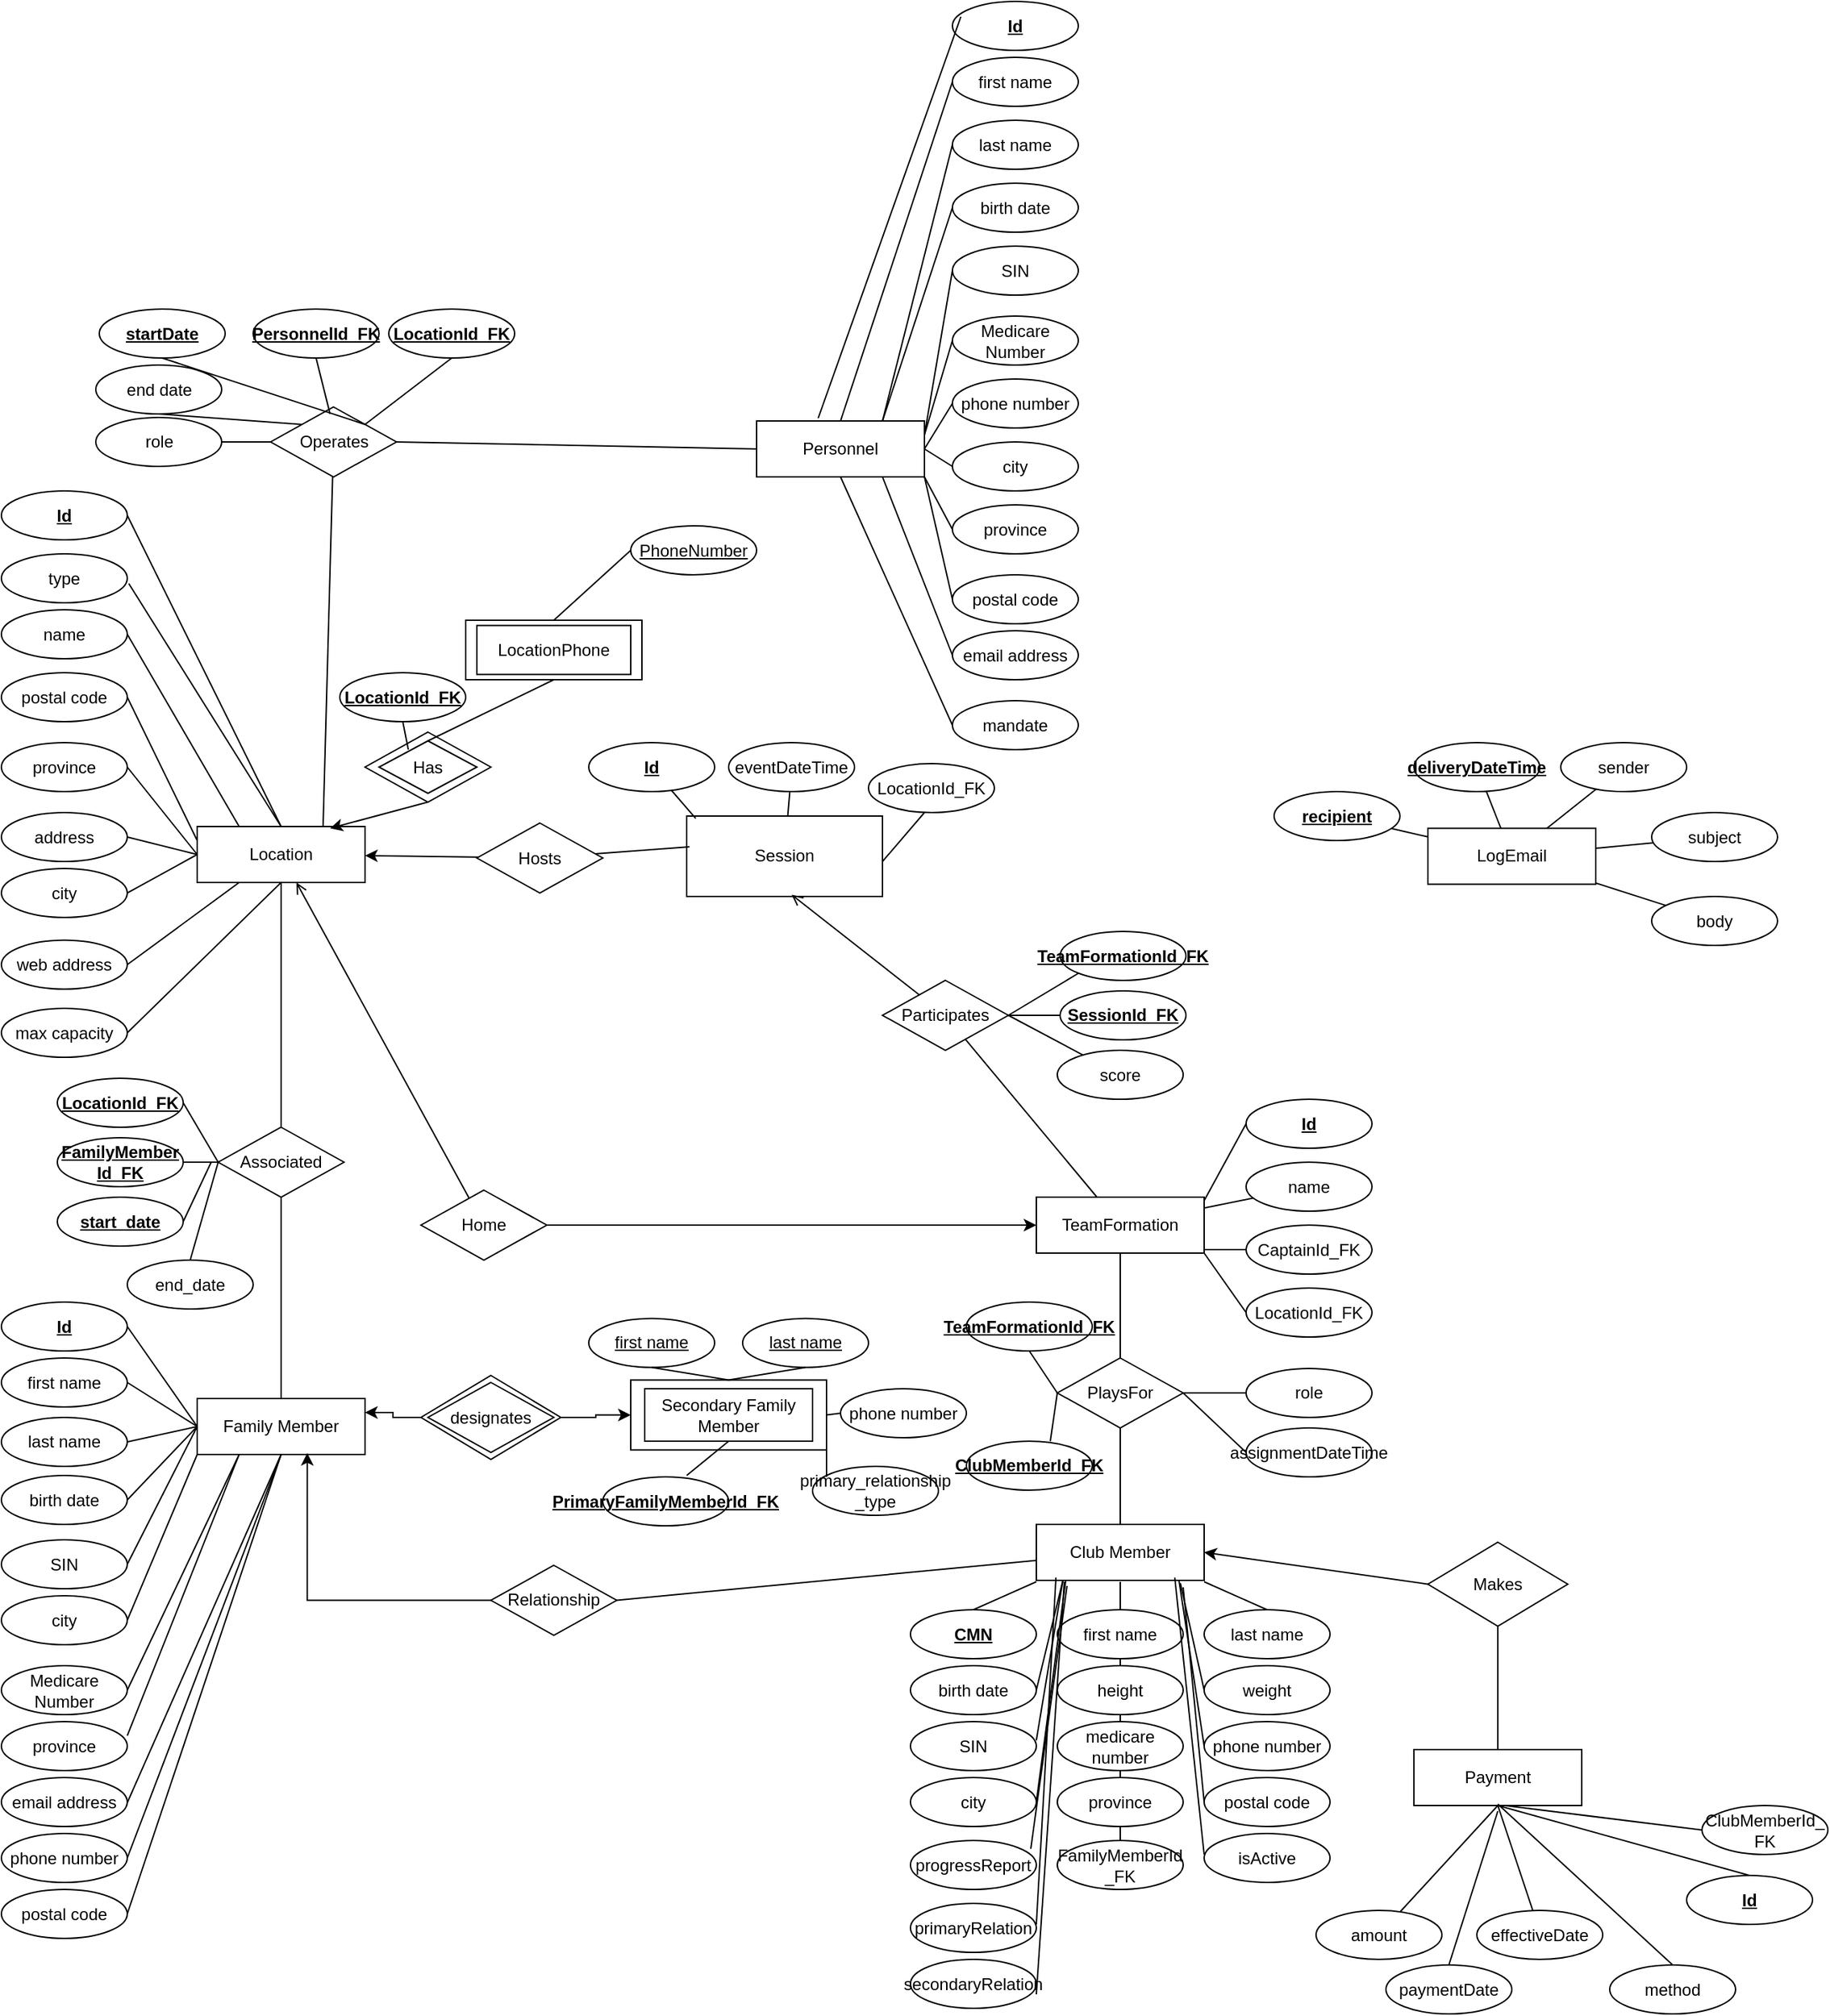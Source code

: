 <mxfile version="26.1.0">
  <diagram id="C5RBs43oDa-KdzZeNtuy" name="Page-1">
    <mxGraphModel dx="2261" dy="748" grid="1" gridSize="10" guides="1" tooltips="1" connect="1" arrows="1" fold="1" page="1" pageScale="1" pageWidth="827" pageHeight="1169" math="0" shadow="0">
      <root>
        <mxCell id="WIyWlLk6GJQsqaUBKTNV-0" />
        <mxCell id="WIyWlLk6GJQsqaUBKTNV-1" parent="WIyWlLk6GJQsqaUBKTNV-0" />
        <mxCell id="_py4UkBO7gYFsBw7f4LY-0" value="&lt;u&gt;&lt;b&gt;Id&lt;/b&gt;&lt;/u&gt;" style="ellipse;whiteSpace=wrap;html=1;" parent="WIyWlLk6GJQsqaUBKTNV-1" vertex="1">
          <mxGeometry x="-20" y="430" width="90" height="35" as="geometry" />
        </mxCell>
        <mxCell id="Ak_wFlDR8z4ldmzF6ij--53" value="Session" style="rounded=0;whiteSpace=wrap;html=1;" parent="WIyWlLk6GJQsqaUBKTNV-1" vertex="1">
          <mxGeometry x="470" y="662.5" width="140" height="57.5" as="geometry" />
        </mxCell>
        <mxCell id="nEtOkZ7gd0ag-XSUoiwr-135" value="" style="endArrow=none;html=1;rounded=0;entryX=1;entryY=0.5;entryDx=0;entryDy=0;exitX=0.5;exitY=1;exitDx=0;exitDy=0;" parent="WIyWlLk6GJQsqaUBKTNV-1" source="nEtOkZ7gd0ag-XSUoiwr-59" target="nEtOkZ7gd0ag-XSUoiwr-71" edge="1">
          <mxGeometry width="50" height="50" relative="1" as="geometry">
            <mxPoint x="160" y="1340" as="sourcePoint" />
            <mxPoint x="210" y="1290" as="targetPoint" />
          </mxGeometry>
        </mxCell>
        <mxCell id="nEtOkZ7gd0ag-XSUoiwr-0" value="Location" style="rounded=0;whiteSpace=wrap;html=1;" parent="WIyWlLk6GJQsqaUBKTNV-1" vertex="1">
          <mxGeometry x="120" y="670" width="120" height="40" as="geometry" />
        </mxCell>
        <mxCell id="nEtOkZ7gd0ag-XSUoiwr-2" value="name" style="ellipse;whiteSpace=wrap;html=1;" parent="WIyWlLk6GJQsqaUBKTNV-1" vertex="1">
          <mxGeometry x="-20" y="515" width="90" height="35" as="geometry" />
        </mxCell>
        <mxCell id="nEtOkZ7gd0ag-XSUoiwr-3" value="address" style="ellipse;whiteSpace=wrap;html=1;" parent="WIyWlLk6GJQsqaUBKTNV-1" vertex="1">
          <mxGeometry x="-20" y="660" width="90" height="35" as="geometry" />
        </mxCell>
        <mxCell id="nEtOkZ7gd0ag-XSUoiwr-4" value="city" style="ellipse;whiteSpace=wrap;html=1;" parent="WIyWlLk6GJQsqaUBKTNV-1" vertex="1">
          <mxGeometry x="-20" y="700" width="90" height="35" as="geometry" />
        </mxCell>
        <mxCell id="nEtOkZ7gd0ag-XSUoiwr-5" value="province" style="ellipse;whiteSpace=wrap;html=1;" parent="WIyWlLk6GJQsqaUBKTNV-1" vertex="1">
          <mxGeometry x="-20" y="610" width="90" height="35" as="geometry" />
        </mxCell>
        <mxCell id="nEtOkZ7gd0ag-XSUoiwr-6" value="postal code" style="ellipse;whiteSpace=wrap;html=1;" parent="WIyWlLk6GJQsqaUBKTNV-1" vertex="1">
          <mxGeometry x="-20" y="560" width="90" height="35" as="geometry" />
        </mxCell>
        <mxCell id="nEtOkZ7gd0ag-XSUoiwr-9" value="web address" style="ellipse;whiteSpace=wrap;html=1;" parent="WIyWlLk6GJQsqaUBKTNV-1" vertex="1">
          <mxGeometry x="-20" y="751.25" width="90" height="35" as="geometry" />
        </mxCell>
        <mxCell id="nEtOkZ7gd0ag-XSUoiwr-10" value="max capacity" style="ellipse;whiteSpace=wrap;html=1;" parent="WIyWlLk6GJQsqaUBKTNV-1" vertex="1">
          <mxGeometry x="-20" y="800" width="90" height="35" as="geometry" />
        </mxCell>
        <mxCell id="nEtOkZ7gd0ag-XSUoiwr-11" value="" style="endArrow=none;html=1;rounded=0;entryX=0.5;entryY=0;entryDx=0;entryDy=0;exitX=1.012;exitY=0.608;exitDx=0;exitDy=0;exitPerimeter=0;" parent="WIyWlLk6GJQsqaUBKTNV-1" source="Ak_wFlDR8z4ldmzF6ij--70" target="nEtOkZ7gd0ag-XSUoiwr-0" edge="1">
          <mxGeometry width="50" height="50" relative="1" as="geometry">
            <mxPoint x="130" y="540" as="sourcePoint" />
            <mxPoint x="180" y="490" as="targetPoint" />
          </mxGeometry>
        </mxCell>
        <mxCell id="nEtOkZ7gd0ag-XSUoiwr-12" value="" style="endArrow=none;html=1;rounded=0;entryX=1;entryY=0.5;entryDx=0;entryDy=0;exitX=0.25;exitY=0;exitDx=0;exitDy=0;" parent="WIyWlLk6GJQsqaUBKTNV-1" source="nEtOkZ7gd0ag-XSUoiwr-0" target="nEtOkZ7gd0ag-XSUoiwr-2" edge="1">
          <mxGeometry width="50" height="50" relative="1" as="geometry">
            <mxPoint x="90" y="660" as="sourcePoint" />
            <mxPoint x="140" y="610" as="targetPoint" />
          </mxGeometry>
        </mxCell>
        <mxCell id="nEtOkZ7gd0ag-XSUoiwr-13" value="" style="endArrow=none;html=1;rounded=0;entryX=1;entryY=0.5;entryDx=0;entryDy=0;exitX=0;exitY=0.25;exitDx=0;exitDy=0;" parent="WIyWlLk6GJQsqaUBKTNV-1" source="nEtOkZ7gd0ag-XSUoiwr-0" target="nEtOkZ7gd0ag-XSUoiwr-6" edge="1">
          <mxGeometry width="50" height="50" relative="1" as="geometry">
            <mxPoint x="90" y="790" as="sourcePoint" />
            <mxPoint x="140" y="740" as="targetPoint" />
          </mxGeometry>
        </mxCell>
        <mxCell id="nEtOkZ7gd0ag-XSUoiwr-14" value="" style="endArrow=none;html=1;rounded=0;entryX=1;entryY=0.5;entryDx=0;entryDy=0;exitX=0;exitY=0.5;exitDx=0;exitDy=0;" parent="WIyWlLk6GJQsqaUBKTNV-1" source="nEtOkZ7gd0ag-XSUoiwr-0" target="nEtOkZ7gd0ag-XSUoiwr-5" edge="1">
          <mxGeometry width="50" height="50" relative="1" as="geometry">
            <mxPoint x="100" y="780" as="sourcePoint" />
            <mxPoint x="150" y="730" as="targetPoint" />
          </mxGeometry>
        </mxCell>
        <mxCell id="nEtOkZ7gd0ag-XSUoiwr-15" value="" style="endArrow=none;html=1;rounded=0;entryX=1;entryY=0.5;entryDx=0;entryDy=0;exitX=0;exitY=0.5;exitDx=0;exitDy=0;" parent="WIyWlLk6GJQsqaUBKTNV-1" source="nEtOkZ7gd0ag-XSUoiwr-0" target="nEtOkZ7gd0ag-XSUoiwr-3" edge="1">
          <mxGeometry width="50" height="50" relative="1" as="geometry">
            <mxPoint x="140" y="770" as="sourcePoint" />
            <mxPoint x="190" y="720" as="targetPoint" />
          </mxGeometry>
        </mxCell>
        <mxCell id="nEtOkZ7gd0ag-XSUoiwr-16" value="" style="endArrow=none;html=1;rounded=0;entryX=0;entryY=0.5;entryDx=0;entryDy=0;exitX=1;exitY=0.5;exitDx=0;exitDy=0;" parent="WIyWlLk6GJQsqaUBKTNV-1" source="nEtOkZ7gd0ag-XSUoiwr-4" target="nEtOkZ7gd0ag-XSUoiwr-0" edge="1">
          <mxGeometry width="50" height="50" relative="1" as="geometry">
            <mxPoint x="60" y="770" as="sourcePoint" />
            <mxPoint x="110" y="720" as="targetPoint" />
          </mxGeometry>
        </mxCell>
        <mxCell id="nEtOkZ7gd0ag-XSUoiwr-20" value="" style="endArrow=none;html=1;rounded=0;entryX=0.25;entryY=1;entryDx=0;entryDy=0;exitX=1;exitY=0.5;exitDx=0;exitDy=0;" parent="WIyWlLk6GJQsqaUBKTNV-1" source="nEtOkZ7gd0ag-XSUoiwr-9" target="nEtOkZ7gd0ag-XSUoiwr-0" edge="1">
          <mxGeometry width="50" height="50" relative="1" as="geometry">
            <mxPoint x="150" y="810" as="sourcePoint" />
            <mxPoint x="200" y="760" as="targetPoint" />
          </mxGeometry>
        </mxCell>
        <mxCell id="nEtOkZ7gd0ag-XSUoiwr-21" value="" style="endArrow=none;html=1;rounded=0;entryX=0.5;entryY=1;entryDx=0;entryDy=0;exitX=1;exitY=0.5;exitDx=0;exitDy=0;" parent="WIyWlLk6GJQsqaUBKTNV-1" source="nEtOkZ7gd0ag-XSUoiwr-10" target="nEtOkZ7gd0ag-XSUoiwr-0" edge="1">
          <mxGeometry width="50" height="50" relative="1" as="geometry">
            <mxPoint x="150" y="810" as="sourcePoint" />
            <mxPoint x="200" y="760" as="targetPoint" />
          </mxGeometry>
        </mxCell>
        <mxCell id="nEtOkZ7gd0ag-XSUoiwr-23" value="Personnel" style="rounded=0;whiteSpace=wrap;html=1;" parent="WIyWlLk6GJQsqaUBKTNV-1" vertex="1">
          <mxGeometry x="520" y="380" width="120" height="40" as="geometry" />
        </mxCell>
        <mxCell id="nEtOkZ7gd0ag-XSUoiwr-24" value="first name" style="ellipse;whiteSpace=wrap;html=1;" parent="WIyWlLk6GJQsqaUBKTNV-1" vertex="1">
          <mxGeometry x="660" y="120" width="90" height="35" as="geometry" />
        </mxCell>
        <mxCell id="nEtOkZ7gd0ag-XSUoiwr-25" value="last name" style="ellipse;whiteSpace=wrap;html=1;" parent="WIyWlLk6GJQsqaUBKTNV-1" vertex="1">
          <mxGeometry x="660" y="165" width="90" height="35" as="geometry" />
        </mxCell>
        <mxCell id="nEtOkZ7gd0ag-XSUoiwr-26" value="birth date" style="ellipse;whiteSpace=wrap;html=1;" parent="WIyWlLk6GJQsqaUBKTNV-1" vertex="1">
          <mxGeometry x="660" y="210" width="90" height="35" as="geometry" />
        </mxCell>
        <mxCell id="nEtOkZ7gd0ag-XSUoiwr-27" value="SIN" style="ellipse;whiteSpace=wrap;html=1;" parent="WIyWlLk6GJQsqaUBKTNV-1" vertex="1">
          <mxGeometry x="660" y="255" width="90" height="35" as="geometry" />
        </mxCell>
        <mxCell id="nEtOkZ7gd0ag-XSUoiwr-28" value="Medicare Number" style="ellipse;whiteSpace=wrap;html=1;" parent="WIyWlLk6GJQsqaUBKTNV-1" vertex="1">
          <mxGeometry x="660" y="305" width="90" height="35" as="geometry" />
        </mxCell>
        <mxCell id="nEtOkZ7gd0ag-XSUoiwr-29" value="phone number" style="ellipse;whiteSpace=wrap;html=1;" parent="WIyWlLk6GJQsqaUBKTNV-1" vertex="1">
          <mxGeometry x="660" y="350" width="90" height="35" as="geometry" />
        </mxCell>
        <mxCell id="nEtOkZ7gd0ag-XSUoiwr-30" value="city" style="ellipse;whiteSpace=wrap;html=1;" parent="WIyWlLk6GJQsqaUBKTNV-1" vertex="1">
          <mxGeometry x="660" y="395" width="90" height="35" as="geometry" />
        </mxCell>
        <mxCell id="nEtOkZ7gd0ag-XSUoiwr-32" value="province" style="ellipse;whiteSpace=wrap;html=1;" parent="WIyWlLk6GJQsqaUBKTNV-1" vertex="1">
          <mxGeometry x="660" y="440" width="90" height="35" as="geometry" />
        </mxCell>
        <mxCell id="nEtOkZ7gd0ag-XSUoiwr-33" value="postal code" style="ellipse;whiteSpace=wrap;html=1;" parent="WIyWlLk6GJQsqaUBKTNV-1" vertex="1">
          <mxGeometry x="660" y="490" width="90" height="35" as="geometry" />
        </mxCell>
        <mxCell id="nEtOkZ7gd0ag-XSUoiwr-34" value="email address" style="ellipse;whiteSpace=wrap;html=1;" parent="WIyWlLk6GJQsqaUBKTNV-1" vertex="1">
          <mxGeometry x="660" y="530" width="90" height="35" as="geometry" />
        </mxCell>
        <mxCell id="nEtOkZ7gd0ag-XSUoiwr-36" value="mandate" style="ellipse;whiteSpace=wrap;html=1;" parent="WIyWlLk6GJQsqaUBKTNV-1" vertex="1">
          <mxGeometry x="660" y="580" width="90" height="35" as="geometry" />
        </mxCell>
        <mxCell id="nEtOkZ7gd0ag-XSUoiwr-37" value="" style="endArrow=none;html=1;rounded=0;entryX=0;entryY=0.5;entryDx=0;entryDy=0;exitX=0.5;exitY=0;exitDx=0;exitDy=0;" parent="WIyWlLk6GJQsqaUBKTNV-1" source="nEtOkZ7gd0ag-XSUoiwr-23" target="nEtOkZ7gd0ag-XSUoiwr-24" edge="1">
          <mxGeometry width="50" height="50" relative="1" as="geometry">
            <mxPoint x="610" y="200" as="sourcePoint" />
            <mxPoint x="660" y="150" as="targetPoint" />
          </mxGeometry>
        </mxCell>
        <mxCell id="nEtOkZ7gd0ag-XSUoiwr-38" value="" style="endArrow=none;html=1;rounded=0;entryX=0.5;entryY=1;entryDx=0;entryDy=0;exitX=0;exitY=0.5;exitDx=0;exitDy=0;" parent="WIyWlLk6GJQsqaUBKTNV-1" source="nEtOkZ7gd0ag-XSUoiwr-36" target="nEtOkZ7gd0ag-XSUoiwr-23" edge="1">
          <mxGeometry width="50" height="50" relative="1" as="geometry">
            <mxPoint x="530" y="490" as="sourcePoint" />
            <mxPoint x="580" y="440" as="targetPoint" />
          </mxGeometry>
        </mxCell>
        <mxCell id="nEtOkZ7gd0ag-XSUoiwr-39" value="" style="endArrow=none;html=1;rounded=0;entryX=0;entryY=0.5;entryDx=0;entryDy=0;exitX=0.75;exitY=0;exitDx=0;exitDy=0;" parent="WIyWlLk6GJQsqaUBKTNV-1" source="nEtOkZ7gd0ag-XSUoiwr-23" target="nEtOkZ7gd0ag-XSUoiwr-25" edge="1">
          <mxGeometry width="50" height="50" relative="1" as="geometry">
            <mxPoint x="610" y="340" as="sourcePoint" />
            <mxPoint x="660" y="290" as="targetPoint" />
          </mxGeometry>
        </mxCell>
        <mxCell id="nEtOkZ7gd0ag-XSUoiwr-41" value="" style="endArrow=none;html=1;rounded=0;entryX=0;entryY=0.5;entryDx=0;entryDy=0;exitX=0.75;exitY=1;exitDx=0;exitDy=0;" parent="WIyWlLk6GJQsqaUBKTNV-1" source="nEtOkZ7gd0ag-XSUoiwr-23" target="nEtOkZ7gd0ag-XSUoiwr-34" edge="1">
          <mxGeometry width="50" height="50" relative="1" as="geometry">
            <mxPoint x="470" y="580" as="sourcePoint" />
            <mxPoint x="520" y="530" as="targetPoint" />
          </mxGeometry>
        </mxCell>
        <mxCell id="nEtOkZ7gd0ag-XSUoiwr-42" value="" style="endArrow=none;html=1;rounded=0;entryX=0;entryY=0.5;entryDx=0;entryDy=0;exitX=0.75;exitY=0;exitDx=0;exitDy=0;" parent="WIyWlLk6GJQsqaUBKTNV-1" source="nEtOkZ7gd0ag-XSUoiwr-23" target="nEtOkZ7gd0ag-XSUoiwr-26" edge="1">
          <mxGeometry width="50" height="50" relative="1" as="geometry">
            <mxPoint x="510" y="290" as="sourcePoint" />
            <mxPoint x="560" y="240" as="targetPoint" />
          </mxGeometry>
        </mxCell>
        <mxCell id="nEtOkZ7gd0ag-XSUoiwr-43" value="" style="endArrow=none;html=1;rounded=0;entryX=0;entryY=0.5;entryDx=0;entryDy=0;exitX=1;exitY=0;exitDx=0;exitDy=0;" parent="WIyWlLk6GJQsqaUBKTNV-1" target="nEtOkZ7gd0ag-XSUoiwr-27" edge="1">
          <mxGeometry width="50" height="50" relative="1" as="geometry">
            <mxPoint x="640" y="390" as="sourcePoint" />
            <mxPoint x="560" y="330" as="targetPoint" />
          </mxGeometry>
        </mxCell>
        <mxCell id="nEtOkZ7gd0ag-XSUoiwr-44" value="" style="endArrow=none;html=1;rounded=0;entryX=1;entryY=1;entryDx=0;entryDy=0;exitX=0;exitY=0.5;exitDx=0;exitDy=0;" parent="WIyWlLk6GJQsqaUBKTNV-1" source="nEtOkZ7gd0ag-XSUoiwr-33" target="nEtOkZ7gd0ag-XSUoiwr-23" edge="1">
          <mxGeometry width="50" height="50" relative="1" as="geometry">
            <mxPoint x="510" y="580" as="sourcePoint" />
            <mxPoint x="640" y="430" as="targetPoint" />
          </mxGeometry>
        </mxCell>
        <mxCell id="nEtOkZ7gd0ag-XSUoiwr-45" value="" style="endArrow=none;html=1;rounded=0;entryX=0;entryY=0.5;entryDx=0;entryDy=0;exitX=1;exitY=0;exitDx=0;exitDy=0;" parent="WIyWlLk6GJQsqaUBKTNV-1" target="nEtOkZ7gd0ag-XSUoiwr-28" edge="1">
          <mxGeometry width="50" height="50" relative="1" as="geometry">
            <mxPoint x="640" y="390" as="sourcePoint" />
            <mxPoint x="840" y="380" as="targetPoint" />
          </mxGeometry>
        </mxCell>
        <mxCell id="nEtOkZ7gd0ag-XSUoiwr-46" value="" style="endArrow=none;html=1;rounded=0;entryX=0;entryY=0.5;entryDx=0;entryDy=0;exitX=1;exitY=1;exitDx=0;exitDy=0;" parent="WIyWlLk6GJQsqaUBKTNV-1" source="nEtOkZ7gd0ag-XSUoiwr-23" target="nEtOkZ7gd0ag-XSUoiwr-32" edge="1">
          <mxGeometry width="50" height="50" relative="1" as="geometry">
            <mxPoint x="640" y="430" as="sourcePoint" />
            <mxPoint x="540" y="520" as="targetPoint" />
          </mxGeometry>
        </mxCell>
        <mxCell id="nEtOkZ7gd0ag-XSUoiwr-47" value="" style="endArrow=none;html=1;rounded=0;entryX=0;entryY=0.5;entryDx=0;entryDy=0;exitX=1;exitY=0.5;exitDx=0;exitDy=0;" parent="WIyWlLk6GJQsqaUBKTNV-1" source="nEtOkZ7gd0ag-XSUoiwr-23" target="nEtOkZ7gd0ag-XSUoiwr-29" edge="1">
          <mxGeometry width="50" height="50" relative="1" as="geometry">
            <mxPoint x="630" y="410" as="sourcePoint" />
            <mxPoint x="680" y="360" as="targetPoint" />
          </mxGeometry>
        </mxCell>
        <mxCell id="nEtOkZ7gd0ag-XSUoiwr-49" value="" style="endArrow=none;html=1;rounded=0;entryX=0;entryY=0.5;entryDx=0;entryDy=0;exitX=1;exitY=0.5;exitDx=0;exitDy=0;" parent="WIyWlLk6GJQsqaUBKTNV-1" source="nEtOkZ7gd0ag-XSUoiwr-23" target="nEtOkZ7gd0ag-XSUoiwr-30" edge="1">
          <mxGeometry width="50" height="50" relative="1" as="geometry">
            <mxPoint x="550" y="510" as="sourcePoint" />
            <mxPoint x="600" y="460" as="targetPoint" />
          </mxGeometry>
        </mxCell>
        <mxCell id="nEtOkZ7gd0ag-XSUoiwr-50" value="Operates" style="rhombus;whiteSpace=wrap;html=1;" parent="WIyWlLk6GJQsqaUBKTNV-1" vertex="1">
          <mxGeometry x="172.5" y="370" width="90" height="50" as="geometry" />
        </mxCell>
        <mxCell id="nEtOkZ7gd0ag-XSUoiwr-51" value="" style="endArrow=none;html=1;rounded=0;exitX=0.75;exitY=0;exitDx=0;exitDy=0;" parent="WIyWlLk6GJQsqaUBKTNV-1" source="nEtOkZ7gd0ag-XSUoiwr-0" target="nEtOkZ7gd0ag-XSUoiwr-50" edge="1">
          <mxGeometry width="50" height="50" relative="1" as="geometry">
            <mxPoint x="240" y="800" as="sourcePoint" />
            <mxPoint x="290" y="750" as="targetPoint" />
          </mxGeometry>
        </mxCell>
        <mxCell id="nEtOkZ7gd0ag-XSUoiwr-52" value="" style="endArrow=none;html=1;rounded=0;entryX=0;entryY=0.5;entryDx=0;entryDy=0;exitX=1;exitY=0.5;exitDx=0;exitDy=0;" parent="WIyWlLk6GJQsqaUBKTNV-1" source="nEtOkZ7gd0ag-XSUoiwr-50" target="nEtOkZ7gd0ag-XSUoiwr-23" edge="1">
          <mxGeometry width="50" height="50" relative="1" as="geometry">
            <mxPoint x="380" y="750" as="sourcePoint" />
            <mxPoint x="430" y="700" as="targetPoint" />
          </mxGeometry>
        </mxCell>
        <mxCell id="nEtOkZ7gd0ag-XSUoiwr-53" value="" style="endArrow=none;html=1;rounded=0;" parent="WIyWlLk6GJQsqaUBKTNV-1" source="nEtOkZ7gd0ag-XSUoiwr-54" target="nEtOkZ7gd0ag-XSUoiwr-50" edge="1">
          <mxGeometry width="50" height="50" relative="1" as="geometry">
            <mxPoint x="12.5" y="412.5" as="sourcePoint" />
            <mxPoint x="12.5" y="377.5" as="targetPoint" />
          </mxGeometry>
        </mxCell>
        <mxCell id="nEtOkZ7gd0ag-XSUoiwr-54" value="role" style="ellipse;whiteSpace=wrap;html=1;" parent="WIyWlLk6GJQsqaUBKTNV-1" vertex="1">
          <mxGeometry x="47.5" y="377.5" width="90" height="35" as="geometry" />
        </mxCell>
        <mxCell id="nEtOkZ7gd0ag-XSUoiwr-55" value="end date" style="ellipse;whiteSpace=wrap;html=1;" parent="WIyWlLk6GJQsqaUBKTNV-1" vertex="1">
          <mxGeometry x="47.5" y="340" width="90" height="35" as="geometry" />
        </mxCell>
        <mxCell id="nEtOkZ7gd0ag-XSUoiwr-56" value="&lt;b&gt;&lt;u&gt;startDate&lt;/u&gt;&lt;/b&gt;" style="ellipse;whiteSpace=wrap;html=1;" parent="WIyWlLk6GJQsqaUBKTNV-1" vertex="1">
          <mxGeometry x="50" y="300" width="90" height="35" as="geometry" />
        </mxCell>
        <mxCell id="nEtOkZ7gd0ag-XSUoiwr-57" value="" style="endArrow=none;html=1;rounded=0;entryX=0.5;entryY=1;entryDx=0;entryDy=0;exitX=0;exitY=0;exitDx=0;exitDy=0;" parent="WIyWlLk6GJQsqaUBKTNV-1" source="nEtOkZ7gd0ag-XSUoiwr-50" target="nEtOkZ7gd0ag-XSUoiwr-55" edge="1">
          <mxGeometry width="50" height="50" relative="1" as="geometry">
            <mxPoint x="122.5" y="415" as="sourcePoint" />
            <mxPoint x="172.5" y="365" as="targetPoint" />
          </mxGeometry>
        </mxCell>
        <mxCell id="nEtOkZ7gd0ag-XSUoiwr-58" value="" style="endArrow=none;html=1;rounded=0;entryX=0.5;entryY=1;entryDx=0;entryDy=0;exitX=1;exitY=0;exitDx=0;exitDy=0;" parent="WIyWlLk6GJQsqaUBKTNV-1" source="nEtOkZ7gd0ag-XSUoiwr-50" target="nEtOkZ7gd0ag-XSUoiwr-56" edge="1">
          <mxGeometry width="50" height="50" relative="1" as="geometry">
            <mxPoint x="292.5" y="535" as="sourcePoint" />
            <mxPoint x="342.5" y="485" as="targetPoint" />
          </mxGeometry>
        </mxCell>
        <mxCell id="nEtOkZ7gd0ag-XSUoiwr-59" value="Family Member" style="rounded=0;whiteSpace=wrap;html=1;" parent="WIyWlLk6GJQsqaUBKTNV-1" vertex="1">
          <mxGeometry x="120" y="1079" width="120" height="40" as="geometry" />
        </mxCell>
        <mxCell id="nEtOkZ7gd0ag-XSUoiwr-62" value="first name" style="ellipse;whiteSpace=wrap;html=1;" parent="WIyWlLk6GJQsqaUBKTNV-1" vertex="1">
          <mxGeometry x="-20" y="1050" width="90" height="35" as="geometry" />
        </mxCell>
        <mxCell id="nEtOkZ7gd0ag-XSUoiwr-64" value="last name" style="ellipse;whiteSpace=wrap;html=1;" parent="WIyWlLk6GJQsqaUBKTNV-1" vertex="1">
          <mxGeometry x="-20" y="1092.5" width="90" height="35" as="geometry" />
        </mxCell>
        <mxCell id="nEtOkZ7gd0ag-XSUoiwr-65" value="birth date" style="ellipse;whiteSpace=wrap;html=1;" parent="WIyWlLk6GJQsqaUBKTNV-1" vertex="1">
          <mxGeometry x="-20" y="1134" width="90" height="35" as="geometry" />
        </mxCell>
        <mxCell id="nEtOkZ7gd0ag-XSUoiwr-66" value="SIN" style="ellipse;whiteSpace=wrap;html=1;" parent="WIyWlLk6GJQsqaUBKTNV-1" vertex="1">
          <mxGeometry x="-20" y="1180" width="90" height="35" as="geometry" />
        </mxCell>
        <mxCell id="nEtOkZ7gd0ag-XSUoiwr-67" value="Medicare Number" style="ellipse;whiteSpace=wrap;html=1;" parent="WIyWlLk6GJQsqaUBKTNV-1" vertex="1">
          <mxGeometry x="-20" y="1270" width="90" height="35" as="geometry" />
        </mxCell>
        <mxCell id="nEtOkZ7gd0ag-XSUoiwr-68" value="phone number" style="ellipse;whiteSpace=wrap;html=1;" parent="WIyWlLk6GJQsqaUBKTNV-1" vertex="1">
          <mxGeometry x="-20" y="1390" width="90" height="35" as="geometry" />
        </mxCell>
        <mxCell id="nEtOkZ7gd0ag-XSUoiwr-69" value="city" style="ellipse;whiteSpace=wrap;html=1;" parent="WIyWlLk6GJQsqaUBKTNV-1" vertex="1">
          <mxGeometry x="-20" y="1220" width="90" height="35" as="geometry" />
        </mxCell>
        <mxCell id="nEtOkZ7gd0ag-XSUoiwr-70" value="province" style="ellipse;whiteSpace=wrap;html=1;" parent="WIyWlLk6GJQsqaUBKTNV-1" vertex="1">
          <mxGeometry x="-20" y="1310" width="90" height="35" as="geometry" />
        </mxCell>
        <mxCell id="nEtOkZ7gd0ag-XSUoiwr-71" value="postal code" style="ellipse;whiteSpace=wrap;html=1;" parent="WIyWlLk6GJQsqaUBKTNV-1" vertex="1">
          <mxGeometry x="-20" y="1430" width="90" height="35" as="geometry" />
        </mxCell>
        <mxCell id="nEtOkZ7gd0ag-XSUoiwr-72" value="email address" style="ellipse;whiteSpace=wrap;html=1;" parent="WIyWlLk6GJQsqaUBKTNV-1" vertex="1">
          <mxGeometry x="-20" y="1350" width="90" height="35" as="geometry" />
        </mxCell>
        <mxCell id="nEtOkZ7gd0ag-XSUoiwr-81" value="Associated" style="rhombus;whiteSpace=wrap;html=1;" parent="WIyWlLk6GJQsqaUBKTNV-1" vertex="1">
          <mxGeometry x="135" y="885" width="90" height="50" as="geometry" />
        </mxCell>
        <mxCell id="nEtOkZ7gd0ag-XSUoiwr-82" value="" style="endArrow=none;html=1;rounded=0;entryX=0.5;entryY=1;entryDx=0;entryDy=0;exitX=0.5;exitY=0;exitDx=0;exitDy=0;" parent="WIyWlLk6GJQsqaUBKTNV-1" source="nEtOkZ7gd0ag-XSUoiwr-59" target="nEtOkZ7gd0ag-XSUoiwr-81" edge="1">
          <mxGeometry width="50" height="50" relative="1" as="geometry">
            <mxPoint x="220" y="1030" as="sourcePoint" />
            <mxPoint x="270" y="980" as="targetPoint" />
          </mxGeometry>
        </mxCell>
        <mxCell id="nEtOkZ7gd0ag-XSUoiwr-83" value="" style="endArrow=none;html=1;rounded=0;entryX=0.5;entryY=1;entryDx=0;entryDy=0;exitX=0.5;exitY=0;exitDx=0;exitDy=0;" parent="WIyWlLk6GJQsqaUBKTNV-1" source="nEtOkZ7gd0ag-XSUoiwr-81" target="nEtOkZ7gd0ag-XSUoiwr-0" edge="1">
          <mxGeometry width="50" height="50" relative="1" as="geometry">
            <mxPoint x="160" y="780" as="sourcePoint" />
            <mxPoint x="210" y="730" as="targetPoint" />
          </mxGeometry>
        </mxCell>
        <mxCell id="nEtOkZ7gd0ag-XSUoiwr-93" value="" style="rounded=0;whiteSpace=wrap;html=1;" parent="WIyWlLk6GJQsqaUBKTNV-1" vertex="1">
          <mxGeometry x="430" y="1065.75" width="140" height="50" as="geometry" />
        </mxCell>
        <mxCell id="nEtOkZ7gd0ag-XSUoiwr-94" value="Secondary Family Member" style="rounded=0;whiteSpace=wrap;html=1;" parent="WIyWlLk6GJQsqaUBKTNV-1" vertex="1">
          <mxGeometry x="440" y="1072" width="120" height="37.5" as="geometry" />
        </mxCell>
        <mxCell id="nEtOkZ7gd0ag-XSUoiwr-98" style="edgeStyle=orthogonalEdgeStyle;rounded=0;orthogonalLoop=1;jettySize=auto;html=1;exitX=1;exitY=0.5;exitDx=0;exitDy=0;entryX=0;entryY=0.5;entryDx=0;entryDy=0;" parent="WIyWlLk6GJQsqaUBKTNV-1" source="nEtOkZ7gd0ag-XSUoiwr-95" target="nEtOkZ7gd0ag-XSUoiwr-93" edge="1">
          <mxGeometry relative="1" as="geometry" />
        </mxCell>
        <mxCell id="nEtOkZ7gd0ag-XSUoiwr-148" style="edgeStyle=orthogonalEdgeStyle;rounded=0;orthogonalLoop=1;jettySize=auto;html=1;exitX=0;exitY=0.5;exitDx=0;exitDy=0;entryX=1;entryY=0.25;entryDx=0;entryDy=0;" parent="WIyWlLk6GJQsqaUBKTNV-1" source="nEtOkZ7gd0ag-XSUoiwr-95" target="nEtOkZ7gd0ag-XSUoiwr-59" edge="1">
          <mxGeometry relative="1" as="geometry" />
        </mxCell>
        <mxCell id="nEtOkZ7gd0ag-XSUoiwr-95" value="" style="rhombus;whiteSpace=wrap;html=1;" parent="WIyWlLk6GJQsqaUBKTNV-1" vertex="1">
          <mxGeometry x="280" y="1062.5" width="100" height="60" as="geometry" />
        </mxCell>
        <mxCell id="nEtOkZ7gd0ag-XSUoiwr-96" value="designates" style="rhombus;whiteSpace=wrap;html=1;" parent="WIyWlLk6GJQsqaUBKTNV-1" vertex="1">
          <mxGeometry x="285" y="1067.5" width="90" height="50" as="geometry" />
        </mxCell>
        <mxCell id="nEtOkZ7gd0ag-XSUoiwr-100" value="&lt;u&gt;first name&lt;/u&gt;" style="ellipse;whiteSpace=wrap;html=1;" parent="WIyWlLk6GJQsqaUBKTNV-1" vertex="1">
          <mxGeometry x="400" y="1021.75" width="90" height="35" as="geometry" />
        </mxCell>
        <mxCell id="nEtOkZ7gd0ag-XSUoiwr-101" value="&lt;u&gt;last name&lt;/u&gt;" style="ellipse;whiteSpace=wrap;html=1;" parent="WIyWlLk6GJQsqaUBKTNV-1" vertex="1">
          <mxGeometry x="510" y="1021.75" width="90" height="35" as="geometry" />
        </mxCell>
        <mxCell id="nEtOkZ7gd0ag-XSUoiwr-102" value="phone number" style="ellipse;whiteSpace=wrap;html=1;" parent="WIyWlLk6GJQsqaUBKTNV-1" vertex="1">
          <mxGeometry x="580" y="1072" width="90" height="35" as="geometry" />
        </mxCell>
        <mxCell id="nEtOkZ7gd0ag-XSUoiwr-103" value="" style="endArrow=none;html=1;rounded=0;entryX=0.5;entryY=1;entryDx=0;entryDy=0;exitX=0.5;exitY=0;exitDx=0;exitDy=0;" parent="WIyWlLk6GJQsqaUBKTNV-1" source="nEtOkZ7gd0ag-XSUoiwr-93" target="nEtOkZ7gd0ag-XSUoiwr-100" edge="1">
          <mxGeometry width="50" height="50" relative="1" as="geometry">
            <mxPoint x="450" y="1186.75" as="sourcePoint" />
            <mxPoint x="500" y="1136.75" as="targetPoint" />
          </mxGeometry>
        </mxCell>
        <mxCell id="nEtOkZ7gd0ag-XSUoiwr-104" value="" style="endArrow=none;html=1;rounded=0;entryX=0.5;entryY=1;entryDx=0;entryDy=0;exitX=0.5;exitY=0;exitDx=0;exitDy=0;" parent="WIyWlLk6GJQsqaUBKTNV-1" source="nEtOkZ7gd0ag-XSUoiwr-93" target="nEtOkZ7gd0ag-XSUoiwr-101" edge="1">
          <mxGeometry width="50" height="50" relative="1" as="geometry">
            <mxPoint x="480" y="1196.75" as="sourcePoint" />
            <mxPoint x="530" y="1146.75" as="targetPoint" />
          </mxGeometry>
        </mxCell>
        <mxCell id="nEtOkZ7gd0ag-XSUoiwr-105" value="" style="endArrow=none;html=1;rounded=0;entryX=0;entryY=0.5;entryDx=0;entryDy=0;exitX=1;exitY=0.5;exitDx=0;exitDy=0;" parent="WIyWlLk6GJQsqaUBKTNV-1" source="nEtOkZ7gd0ag-XSUoiwr-93" target="nEtOkZ7gd0ag-XSUoiwr-102" edge="1">
          <mxGeometry width="50" height="50" relative="1" as="geometry">
            <mxPoint x="530" y="1176.75" as="sourcePoint" />
            <mxPoint x="580" y="1126.75" as="targetPoint" />
          </mxGeometry>
        </mxCell>
        <mxCell id="nEtOkZ7gd0ag-XSUoiwr-106" value="Club Member" style="rounded=0;whiteSpace=wrap;html=1;" parent="WIyWlLk6GJQsqaUBKTNV-1" vertex="1">
          <mxGeometry x="720" y="1169" width="120" height="40" as="geometry" />
        </mxCell>
        <mxCell id="nEtOkZ7gd0ag-XSUoiwr-107" value="" style="endArrow=none;html=1;rounded=0;entryX=0.5;entryY=1;entryDx=0;entryDy=0;exitX=0.5;exitY=0;exitDx=0;exitDy=0;" parent="WIyWlLk6GJQsqaUBKTNV-1" source="nEtOkZ7gd0ag-XSUoiwr-118" edge="1">
          <mxGeometry width="50" height="50" relative="1" as="geometry">
            <mxPoint x="730" y="1450" as="sourcePoint" />
            <mxPoint x="780" y="1210" as="targetPoint" />
          </mxGeometry>
        </mxCell>
        <mxCell id="nEtOkZ7gd0ag-XSUoiwr-108" value="first name" style="ellipse;whiteSpace=wrap;html=1;" parent="WIyWlLk6GJQsqaUBKTNV-1" vertex="1">
          <mxGeometry x="735" y="1230" width="90" height="35" as="geometry" />
        </mxCell>
        <mxCell id="nEtOkZ7gd0ag-XSUoiwr-109" value="" style="endArrow=none;html=1;rounded=0;entryX=0.5;entryY=1;entryDx=0;entryDy=0;exitX=0.5;exitY=0;exitDx=0;exitDy=0;" parent="WIyWlLk6GJQsqaUBKTNV-1" source="nEtOkZ7gd0ag-XSUoiwr-108" edge="1">
          <mxGeometry width="50" height="50" relative="1" as="geometry">
            <mxPoint x="660" y="1280" as="sourcePoint" />
            <mxPoint x="780" y="1210" as="targetPoint" />
          </mxGeometry>
        </mxCell>
        <mxCell id="nEtOkZ7gd0ag-XSUoiwr-110" value="last name" style="ellipse;whiteSpace=wrap;html=1;" parent="WIyWlLk6GJQsqaUBKTNV-1" vertex="1">
          <mxGeometry x="840" y="1230" width="90" height="35" as="geometry" />
        </mxCell>
        <mxCell id="nEtOkZ7gd0ag-XSUoiwr-111" value="&lt;b&gt;&lt;u&gt;CMN&lt;/u&gt;&lt;/b&gt;" style="ellipse;whiteSpace=wrap;html=1;" parent="WIyWlLk6GJQsqaUBKTNV-1" vertex="1">
          <mxGeometry x="630" y="1230" width="90" height="35" as="geometry" />
        </mxCell>
        <mxCell id="nEtOkZ7gd0ag-XSUoiwr-112" value="birth date" style="ellipse;whiteSpace=wrap;html=1;" parent="WIyWlLk6GJQsqaUBKTNV-1" vertex="1">
          <mxGeometry x="630" y="1270" width="90" height="35" as="geometry" />
        </mxCell>
        <mxCell id="nEtOkZ7gd0ag-XSUoiwr-113" value="height" style="ellipse;whiteSpace=wrap;html=1;" parent="WIyWlLk6GJQsqaUBKTNV-1" vertex="1">
          <mxGeometry x="735" y="1270" width="90" height="35" as="geometry" />
        </mxCell>
        <mxCell id="nEtOkZ7gd0ag-XSUoiwr-114" value="weight" style="ellipse;whiteSpace=wrap;html=1;" parent="WIyWlLk6GJQsqaUBKTNV-1" vertex="1">
          <mxGeometry x="840" y="1270" width="90" height="35" as="geometry" />
        </mxCell>
        <mxCell id="nEtOkZ7gd0ag-XSUoiwr-115" value="SIN" style="ellipse;whiteSpace=wrap;html=1;" parent="WIyWlLk6GJQsqaUBKTNV-1" vertex="1">
          <mxGeometry x="630" y="1310" width="90" height="35" as="geometry" />
        </mxCell>
        <mxCell id="nEtOkZ7gd0ag-XSUoiwr-116" value="medicare number" style="ellipse;whiteSpace=wrap;html=1;" parent="WIyWlLk6GJQsqaUBKTNV-1" vertex="1">
          <mxGeometry x="735" y="1310" width="90" height="35" as="geometry" />
        </mxCell>
        <mxCell id="nEtOkZ7gd0ag-XSUoiwr-117" value="phone number" style="ellipse;whiteSpace=wrap;html=1;" parent="WIyWlLk6GJQsqaUBKTNV-1" vertex="1">
          <mxGeometry x="840" y="1310" width="90" height="35" as="geometry" />
        </mxCell>
        <mxCell id="nEtOkZ7gd0ag-XSUoiwr-118" value="province" style="ellipse;whiteSpace=wrap;html=1;" parent="WIyWlLk6GJQsqaUBKTNV-1" vertex="1">
          <mxGeometry x="735" y="1350" width="90" height="35" as="geometry" />
        </mxCell>
        <mxCell id="nEtOkZ7gd0ag-XSUoiwr-119" value="" style="endArrow=none;html=1;rounded=0;entryX=0;entryY=1;entryDx=0;entryDy=0;exitX=0.5;exitY=0;exitDx=0;exitDy=0;" parent="WIyWlLk6GJQsqaUBKTNV-1" source="nEtOkZ7gd0ag-XSUoiwr-111" edge="1">
          <mxGeometry width="50" height="50" relative="1" as="geometry">
            <mxPoint x="690" y="1260" as="sourcePoint" />
            <mxPoint x="720" y="1210" as="targetPoint" />
          </mxGeometry>
        </mxCell>
        <mxCell id="nEtOkZ7gd0ag-XSUoiwr-120" value="" style="endArrow=none;html=1;rounded=0;exitX=1;exitY=0.5;exitDx=0;exitDy=0;entryX=0.161;entryY=0.982;entryDx=0;entryDy=0;entryPerimeter=0;" parent="WIyWlLk6GJQsqaUBKTNV-1" source="nEtOkZ7gd0ag-XSUoiwr-112" edge="1">
          <mxGeometry width="50" height="50" relative="1" as="geometry">
            <mxPoint x="720" y="1280" as="sourcePoint" />
            <mxPoint x="739" y="1209" as="targetPoint" />
          </mxGeometry>
        </mxCell>
        <mxCell id="nEtOkZ7gd0ag-XSUoiwr-121" value="" style="endArrow=none;html=1;rounded=0;entryX=0.155;entryY=0.982;entryDx=0;entryDy=0;entryPerimeter=0;exitX=1;exitY=0.382;exitDx=0;exitDy=0;exitPerimeter=0;" parent="WIyWlLk6GJQsqaUBKTNV-1" source="nEtOkZ7gd0ag-XSUoiwr-115" edge="1">
          <mxGeometry width="50" height="50" relative="1" as="geometry">
            <mxPoint x="710" y="1270" as="sourcePoint" />
            <mxPoint x="739" y="1209" as="targetPoint" />
          </mxGeometry>
        </mxCell>
        <mxCell id="nEtOkZ7gd0ag-XSUoiwr-122" value="" style="endArrow=none;html=1;rounded=0;entryX=1;entryY=1;entryDx=0;entryDy=0;exitX=0.5;exitY=0;exitDx=0;exitDy=0;" parent="WIyWlLk6GJQsqaUBKTNV-1" source="nEtOkZ7gd0ag-XSUoiwr-110" edge="1">
          <mxGeometry width="50" height="50" relative="1" as="geometry">
            <mxPoint x="860" y="1240" as="sourcePoint" />
            <mxPoint x="840" y="1210" as="targetPoint" />
          </mxGeometry>
        </mxCell>
        <mxCell id="nEtOkZ7gd0ag-XSUoiwr-123" value="" style="endArrow=none;html=1;rounded=0;entryX=0.858;entryY=1.019;entryDx=0;entryDy=0;entryPerimeter=0;exitX=0;exitY=0.5;exitDx=0;exitDy=0;" parent="WIyWlLk6GJQsqaUBKTNV-1" source="nEtOkZ7gd0ag-XSUoiwr-114" edge="1">
          <mxGeometry width="50" height="50" relative="1" as="geometry">
            <mxPoint x="790" y="1280" as="sourcePoint" />
            <mxPoint x="823" y="1211" as="targetPoint" />
          </mxGeometry>
        </mxCell>
        <mxCell id="nEtOkZ7gd0ag-XSUoiwr-124" value="" style="endArrow=none;html=1;rounded=0;entryX=0;entryY=0.5;entryDx=0;entryDy=0;exitX=0.852;exitY=0.982;exitDx=0;exitDy=0;exitPerimeter=0;" parent="WIyWlLk6GJQsqaUBKTNV-1" target="nEtOkZ7gd0ag-XSUoiwr-117" edge="1">
          <mxGeometry width="50" height="50" relative="1" as="geometry">
            <mxPoint x="822" y="1209" as="sourcePoint" />
            <mxPoint x="960" y="1420" as="targetPoint" />
          </mxGeometry>
        </mxCell>
        <mxCell id="nEtOkZ7gd0ag-XSUoiwr-125" value="city" style="ellipse;whiteSpace=wrap;html=1;" parent="WIyWlLk6GJQsqaUBKTNV-1" vertex="1">
          <mxGeometry x="630" y="1350" width="90" height="35" as="geometry" />
        </mxCell>
        <mxCell id="nEtOkZ7gd0ag-XSUoiwr-126" value="postal code" style="ellipse;whiteSpace=wrap;html=1;" parent="WIyWlLk6GJQsqaUBKTNV-1" vertex="1">
          <mxGeometry x="840" y="1350" width="90" height="35" as="geometry" />
        </mxCell>
        <mxCell id="nEtOkZ7gd0ag-XSUoiwr-127" value="" style="endArrow=none;html=1;rounded=0;entryX=0.175;entryY=1.011;entryDx=0;entryDy=0;entryPerimeter=0;exitX=1;exitY=0.5;exitDx=0;exitDy=0;" parent="WIyWlLk6GJQsqaUBKTNV-1" source="nEtOkZ7gd0ag-XSUoiwr-125" target="nEtOkZ7gd0ag-XSUoiwr-106" edge="1">
          <mxGeometry width="50" height="50" relative="1" as="geometry">
            <mxPoint x="695" y="1444" as="sourcePoint" />
            <mxPoint x="745" y="1394" as="targetPoint" />
          </mxGeometry>
        </mxCell>
        <mxCell id="nEtOkZ7gd0ag-XSUoiwr-128" value="" style="endArrow=none;html=1;rounded=0;entryX=0;entryY=0.5;entryDx=0;entryDy=0;" parent="WIyWlLk6GJQsqaUBKTNV-1" target="nEtOkZ7gd0ag-XSUoiwr-126" edge="1">
          <mxGeometry width="50" height="50" relative="1" as="geometry">
            <mxPoint x="825" y="1214" as="sourcePoint" />
            <mxPoint x="855" y="1414" as="targetPoint" />
          </mxGeometry>
        </mxCell>
        <mxCell id="nEtOkZ7gd0ag-XSUoiwr-136" value="" style="endArrow=none;html=1;rounded=0;entryX=0.5;entryY=1;entryDx=0;entryDy=0;exitX=1;exitY=0.5;exitDx=0;exitDy=0;" parent="WIyWlLk6GJQsqaUBKTNV-1" source="nEtOkZ7gd0ag-XSUoiwr-68" target="nEtOkZ7gd0ag-XSUoiwr-59" edge="1">
          <mxGeometry width="50" height="50" relative="1" as="geometry">
            <mxPoint x="120" y="1180" as="sourcePoint" />
            <mxPoint x="170" y="1130" as="targetPoint" />
          </mxGeometry>
        </mxCell>
        <mxCell id="nEtOkZ7gd0ag-XSUoiwr-137" value="" style="endArrow=none;html=1;rounded=0;entryX=0.5;entryY=1;entryDx=0;entryDy=0;exitX=1;exitY=0.5;exitDx=0;exitDy=0;" parent="WIyWlLk6GJQsqaUBKTNV-1" target="nEtOkZ7gd0ag-XSUoiwr-59" edge="1">
          <mxGeometry width="50" height="50" relative="1" as="geometry">
            <mxPoint x="70" y="1368" as="sourcePoint" />
            <mxPoint x="180" y="1079" as="targetPoint" />
          </mxGeometry>
        </mxCell>
        <mxCell id="nEtOkZ7gd0ag-XSUoiwr-138" value="" style="endArrow=none;html=1;rounded=0;entryX=0.25;entryY=1;entryDx=0;entryDy=0;exitX=1;exitY=0.286;exitDx=0;exitDy=0;exitPerimeter=0;" parent="WIyWlLk6GJQsqaUBKTNV-1" source="nEtOkZ7gd0ag-XSUoiwr-70" target="nEtOkZ7gd0ag-XSUoiwr-59" edge="1">
          <mxGeometry width="50" height="50" relative="1" as="geometry">
            <mxPoint x="80" y="1378" as="sourcePoint" />
            <mxPoint x="190" y="1129" as="targetPoint" />
          </mxGeometry>
        </mxCell>
        <mxCell id="nEtOkZ7gd0ag-XSUoiwr-139" value="" style="endArrow=none;html=1;rounded=0;entryX=0.25;entryY=1;entryDx=0;entryDy=0;exitX=1;exitY=0.5;exitDx=0;exitDy=0;" parent="WIyWlLk6GJQsqaUBKTNV-1" source="nEtOkZ7gd0ag-XSUoiwr-67" target="nEtOkZ7gd0ag-XSUoiwr-59" edge="1">
          <mxGeometry width="50" height="50" relative="1" as="geometry">
            <mxPoint x="90" y="1388" as="sourcePoint" />
            <mxPoint x="200" y="1139" as="targetPoint" />
          </mxGeometry>
        </mxCell>
        <mxCell id="nEtOkZ7gd0ag-XSUoiwr-140" value="" style="endArrow=none;html=1;rounded=0;entryX=0;entryY=1;entryDx=0;entryDy=0;exitX=1;exitY=0.5;exitDx=0;exitDy=0;" parent="WIyWlLk6GJQsqaUBKTNV-1" source="nEtOkZ7gd0ag-XSUoiwr-69" target="nEtOkZ7gd0ag-XSUoiwr-59" edge="1">
          <mxGeometry width="50" height="50" relative="1" as="geometry">
            <mxPoint x="100" y="1398" as="sourcePoint" />
            <mxPoint x="210" y="1149" as="targetPoint" />
          </mxGeometry>
        </mxCell>
        <mxCell id="nEtOkZ7gd0ag-XSUoiwr-141" value="" style="endArrow=none;html=1;rounded=0;entryX=0;entryY=0.5;entryDx=0;entryDy=0;exitX=1;exitY=0.5;exitDx=0;exitDy=0;" parent="WIyWlLk6GJQsqaUBKTNV-1" source="nEtOkZ7gd0ag-XSUoiwr-66" target="nEtOkZ7gd0ag-XSUoiwr-59" edge="1">
          <mxGeometry width="50" height="50" relative="1" as="geometry">
            <mxPoint x="110" y="1408" as="sourcePoint" />
            <mxPoint x="220" y="1159" as="targetPoint" />
          </mxGeometry>
        </mxCell>
        <mxCell id="nEtOkZ7gd0ag-XSUoiwr-142" value="" style="endArrow=none;html=1;rounded=0;entryX=0;entryY=0.5;entryDx=0;entryDy=0;exitX=1;exitY=0.5;exitDx=0;exitDy=0;" parent="WIyWlLk6GJQsqaUBKTNV-1" source="nEtOkZ7gd0ag-XSUoiwr-65" target="nEtOkZ7gd0ag-XSUoiwr-59" edge="1">
          <mxGeometry width="50" height="50" relative="1" as="geometry">
            <mxPoint x="120" y="1418" as="sourcePoint" />
            <mxPoint x="230" y="1169" as="targetPoint" />
          </mxGeometry>
        </mxCell>
        <mxCell id="nEtOkZ7gd0ag-XSUoiwr-143" value="" style="endArrow=none;html=1;rounded=0;entryX=0;entryY=0.5;entryDx=0;entryDy=0;exitX=1;exitY=0.5;exitDx=0;exitDy=0;" parent="WIyWlLk6GJQsqaUBKTNV-1" source="nEtOkZ7gd0ag-XSUoiwr-64" target="nEtOkZ7gd0ag-XSUoiwr-59" edge="1">
          <mxGeometry width="50" height="50" relative="1" as="geometry">
            <mxPoint x="130" y="1428" as="sourcePoint" />
            <mxPoint x="240" y="1179" as="targetPoint" />
          </mxGeometry>
        </mxCell>
        <mxCell id="nEtOkZ7gd0ag-XSUoiwr-144" value="" style="endArrow=none;html=1;rounded=0;entryX=0;entryY=0.5;entryDx=0;entryDy=0;exitX=1;exitY=0.5;exitDx=0;exitDy=0;" parent="WIyWlLk6GJQsqaUBKTNV-1" source="nEtOkZ7gd0ag-XSUoiwr-62" target="nEtOkZ7gd0ag-XSUoiwr-59" edge="1">
          <mxGeometry width="50" height="50" relative="1" as="geometry">
            <mxPoint x="80" y="1120" as="sourcePoint" />
            <mxPoint x="130" y="1109" as="targetPoint" />
          </mxGeometry>
        </mxCell>
        <mxCell id="nEtOkZ7gd0ag-XSUoiwr-147" style="edgeStyle=orthogonalEdgeStyle;rounded=0;orthogonalLoop=1;jettySize=auto;html=1;exitX=0;exitY=0.5;exitDx=0;exitDy=0;entryX=0.656;entryY=0.973;entryDx=0;entryDy=0;entryPerimeter=0;" parent="WIyWlLk6GJQsqaUBKTNV-1" source="nEtOkZ7gd0ag-XSUoiwr-145" target="nEtOkZ7gd0ag-XSUoiwr-59" edge="1">
          <mxGeometry relative="1" as="geometry" />
        </mxCell>
        <mxCell id="nEtOkZ7gd0ag-XSUoiwr-145" value="Relationship" style="rhombus;whiteSpace=wrap;html=1;" parent="WIyWlLk6GJQsqaUBKTNV-1" vertex="1">
          <mxGeometry x="330" y="1198.25" width="90" height="50" as="geometry" />
        </mxCell>
        <mxCell id="nEtOkZ7gd0ag-XSUoiwr-146" value="" style="endArrow=none;html=1;rounded=0;entryX=1;entryY=0.5;entryDx=0;entryDy=0;" parent="WIyWlLk6GJQsqaUBKTNV-1" source="nEtOkZ7gd0ag-XSUoiwr-106" target="nEtOkZ7gd0ag-XSUoiwr-145" edge="1">
          <mxGeometry width="50" height="50" relative="1" as="geometry">
            <mxPoint x="710" y="1200" as="sourcePoint" />
            <mxPoint x="300" y="1240" as="targetPoint" />
          </mxGeometry>
        </mxCell>
        <mxCell id="Ak_wFlDR8z4ldmzF6ij--2" value="Payment" style="rounded=0;whiteSpace=wrap;html=1;" parent="WIyWlLk6GJQsqaUBKTNV-1" vertex="1">
          <mxGeometry x="990" y="1330" width="120" height="40" as="geometry" />
        </mxCell>
        <mxCell id="Ak_wFlDR8z4ldmzF6ij--3" value="amount" style="ellipse;whiteSpace=wrap;html=1;" parent="WIyWlLk6GJQsqaUBKTNV-1" vertex="1">
          <mxGeometry x="920" y="1445" width="90" height="35" as="geometry" />
        </mxCell>
        <mxCell id="Ak_wFlDR8z4ldmzF6ij--4" value="paymentDate" style="ellipse;whiteSpace=wrap;html=1;" parent="WIyWlLk6GJQsqaUBKTNV-1" vertex="1">
          <mxGeometry x="970" y="1484" width="90" height="35" as="geometry" />
        </mxCell>
        <mxCell id="Ak_wFlDR8z4ldmzF6ij--5" value="method" style="ellipse;whiteSpace=wrap;html=1;" parent="WIyWlLk6GJQsqaUBKTNV-1" vertex="1">
          <mxGeometry x="1130" y="1484" width="90" height="35" as="geometry" />
        </mxCell>
        <mxCell id="Ak_wFlDR8z4ldmzF6ij--6" value="effectiveDate" style="ellipse;whiteSpace=wrap;html=1;" parent="WIyWlLk6GJQsqaUBKTNV-1" vertex="1">
          <mxGeometry x="1035" y="1445" width="90" height="35" as="geometry" />
        </mxCell>
        <mxCell id="Ak_wFlDR8z4ldmzF6ij--7" value="Makes" style="rhombus;whiteSpace=wrap;html=1;" parent="WIyWlLk6GJQsqaUBKTNV-1" vertex="1">
          <mxGeometry x="1000" y="1181.75" width="100" height="60" as="geometry" />
        </mxCell>
        <mxCell id="Ak_wFlDR8z4ldmzF6ij--9" value="" style="endArrow=classic;html=1;rounded=0;exitX=0;exitY=0.5;exitDx=0;exitDy=0;entryX=1;entryY=0.5;entryDx=0;entryDy=0;" parent="WIyWlLk6GJQsqaUBKTNV-1" source="Ak_wFlDR8z4ldmzF6ij--7" target="nEtOkZ7gd0ag-XSUoiwr-106" edge="1">
          <mxGeometry width="50" height="50" relative="1" as="geometry">
            <mxPoint x="610" y="1219" as="sourcePoint" />
            <mxPoint x="660" y="1169" as="targetPoint" />
          </mxGeometry>
        </mxCell>
        <mxCell id="Ak_wFlDR8z4ldmzF6ij--10" value="" style="endArrow=none;html=1;rounded=0;entryX=0.5;entryY=1;entryDx=0;entryDy=0;exitX=0.5;exitY=0;exitDx=0;exitDy=0;" parent="WIyWlLk6GJQsqaUBKTNV-1" source="Ak_wFlDR8z4ldmzF6ij--2" target="Ak_wFlDR8z4ldmzF6ij--7" edge="1">
          <mxGeometry width="50" height="50" relative="1" as="geometry">
            <mxPoint x="1050" y="1320" as="sourcePoint" />
            <mxPoint x="570" y="1319" as="targetPoint" />
          </mxGeometry>
        </mxCell>
        <mxCell id="Ak_wFlDR8z4ldmzF6ij--11" value="" style="endArrow=none;html=1;rounded=0;entryX=0.5;entryY=1;entryDx=0;entryDy=0;" parent="WIyWlLk6GJQsqaUBKTNV-1" source="Ak_wFlDR8z4ldmzF6ij--3" edge="1">
          <mxGeometry width="50" height="50" relative="1" as="geometry">
            <mxPoint x="992.103" y="1425.313" as="sourcePoint" />
            <mxPoint x="1050" y="1370" as="targetPoint" />
          </mxGeometry>
        </mxCell>
        <mxCell id="Ak_wFlDR8z4ldmzF6ij--12" value="" style="endArrow=none;html=1;rounded=0;entryX=0.444;entryY=0;entryDx=0;entryDy=0;exitX=0.5;exitY=1;exitDx=0;exitDy=0;entryPerimeter=0;" parent="WIyWlLk6GJQsqaUBKTNV-1" target="Ak_wFlDR8z4ldmzF6ij--6" edge="1">
          <mxGeometry width="50" height="50" relative="1" as="geometry">
            <mxPoint x="1050" y="1370" as="sourcePoint" />
            <mxPoint x="1070" y="1305" as="targetPoint" />
          </mxGeometry>
        </mxCell>
        <mxCell id="Ak_wFlDR8z4ldmzF6ij--13" value="" style="endArrow=none;html=1;rounded=0;entryX=0.5;entryY=0;entryDx=0;entryDy=0;" parent="WIyWlLk6GJQsqaUBKTNV-1" target="Ak_wFlDR8z4ldmzF6ij--4" edge="1">
          <mxGeometry width="50" height="50" relative="1" as="geometry">
            <mxPoint x="1050" y="1374" as="sourcePoint" />
            <mxPoint x="1080" y="1315" as="targetPoint" />
          </mxGeometry>
        </mxCell>
        <mxCell id="Ak_wFlDR8z4ldmzF6ij--14" value="" style="endArrow=none;html=1;rounded=0;exitX=0.5;exitY=0;exitDx=0;exitDy=0;" parent="WIyWlLk6GJQsqaUBKTNV-1" source="Ak_wFlDR8z4ldmzF6ij--5" edge="1">
          <mxGeometry width="50" height="50" relative="1" as="geometry">
            <mxPoint x="1090" y="1350" as="sourcePoint" />
            <mxPoint x="1050" y="1369" as="targetPoint" />
          </mxGeometry>
        </mxCell>
        <mxCell id="Ak_wFlDR8z4ldmzF6ij--19" value="name" style="ellipse;whiteSpace=wrap;html=1;" parent="WIyWlLk6GJQsqaUBKTNV-1" vertex="1">
          <mxGeometry x="870" y="910" width="90" height="35" as="geometry" />
        </mxCell>
        <mxCell id="Ak_wFlDR8z4ldmzF6ij--21" value="TeamFormation" style="rounded=0;whiteSpace=wrap;html=1;" parent="WIyWlLk6GJQsqaUBKTNV-1" vertex="1">
          <mxGeometry x="720" y="935" width="120" height="40" as="geometry" />
        </mxCell>
        <mxCell id="Ak_wFlDR8z4ldmzF6ij--22" value="PlaysFor" style="rhombus;whiteSpace=wrap;html=1;" parent="WIyWlLk6GJQsqaUBKTNV-1" vertex="1">
          <mxGeometry x="735" y="1050" width="90" height="50" as="geometry" />
        </mxCell>
        <mxCell id="Ak_wFlDR8z4ldmzF6ij--23" value="Home" style="rhombus;whiteSpace=wrap;html=1;" parent="WIyWlLk6GJQsqaUBKTNV-1" vertex="1">
          <mxGeometry x="280" y="930" width="90" height="50" as="geometry" />
        </mxCell>
        <mxCell id="Ak_wFlDR8z4ldmzF6ij--24" value="Participates" style="rhombus;whiteSpace=wrap;html=1;" parent="WIyWlLk6GJQsqaUBKTNV-1" vertex="1">
          <mxGeometry x="610" y="780" width="90" height="50" as="geometry" />
        </mxCell>
        <mxCell id="Ak_wFlDR8z4ldmzF6ij--25" value="Hosts" style="rhombus;whiteSpace=wrap;html=1;" parent="WIyWlLk6GJQsqaUBKTNV-1" vertex="1">
          <mxGeometry x="320" y="667.5" width="90" height="50" as="geometry" />
        </mxCell>
        <mxCell id="Ak_wFlDR8z4ldmzF6ij--26" value="&lt;b&gt;&lt;u&gt;Id&lt;/u&gt;&lt;/b&gt;" style="ellipse;whiteSpace=wrap;html=1;" parent="WIyWlLk6GJQsqaUBKTNV-1" vertex="1">
          <mxGeometry x="400" y="610" width="90" height="35" as="geometry" />
        </mxCell>
        <mxCell id="Ak_wFlDR8z4ldmzF6ij--27" value="role" style="ellipse;whiteSpace=wrap;html=1;" parent="WIyWlLk6GJQsqaUBKTNV-1" vertex="1">
          <mxGeometry x="870" y="1057.5" width="90" height="35" as="geometry" />
        </mxCell>
        <mxCell id="Ak_wFlDR8z4ldmzF6ij--28" value="eventDateTime" style="ellipse;whiteSpace=wrap;html=1;" parent="WIyWlLk6GJQsqaUBKTNV-1" vertex="1">
          <mxGeometry x="500" y="610" width="90" height="35" as="geometry" />
        </mxCell>
        <mxCell id="Ak_wFlDR8z4ldmzF6ij--29" value="score" style="ellipse;whiteSpace=wrap;html=1;" parent="WIyWlLk6GJQsqaUBKTNV-1" vertex="1">
          <mxGeometry x="735" y="830" width="90" height="35" as="geometry" />
        </mxCell>
        <mxCell id="Ak_wFlDR8z4ldmzF6ij--30" value="" style="endArrow=none;html=1;rounded=0;" parent="WIyWlLk6GJQsqaUBKTNV-1" source="Ak_wFlDR8z4ldmzF6ij--22" target="nEtOkZ7gd0ag-XSUoiwr-106" edge="1">
          <mxGeometry width="50" height="50" relative="1" as="geometry">
            <mxPoint x="470" y="1000" as="sourcePoint" />
            <mxPoint x="520" y="950" as="targetPoint" />
          </mxGeometry>
        </mxCell>
        <mxCell id="Ak_wFlDR8z4ldmzF6ij--32" value="" style="endArrow=none;html=1;rounded=0;" parent="WIyWlLk6GJQsqaUBKTNV-1" source="Ak_wFlDR8z4ldmzF6ij--22" target="Ak_wFlDR8z4ldmzF6ij--27" edge="1">
          <mxGeometry width="50" height="50" relative="1" as="geometry">
            <mxPoint x="740" y="1020" as="sourcePoint" />
            <mxPoint x="790" y="970" as="targetPoint" />
          </mxGeometry>
        </mxCell>
        <mxCell id="Ak_wFlDR8z4ldmzF6ij--33" value="" style="endArrow=none;html=1;rounded=0;" parent="WIyWlLk6GJQsqaUBKTNV-1" source="Ak_wFlDR8z4ldmzF6ij--24" target="Ak_wFlDR8z4ldmzF6ij--21" edge="1">
          <mxGeometry width="50" height="50" relative="1" as="geometry">
            <mxPoint x="740" y="1020" as="sourcePoint" />
            <mxPoint x="790" y="970" as="targetPoint" />
          </mxGeometry>
        </mxCell>
        <mxCell id="Ak_wFlDR8z4ldmzF6ij--36" value="" style="endArrow=open;html=1;rounded=0;endFill=0;entryX=0.536;entryY=0.978;entryDx=0;entryDy=0;entryPerimeter=0;" parent="WIyWlLk6GJQsqaUBKTNV-1" source="Ak_wFlDR8z4ldmzF6ij--24" target="Ak_wFlDR8z4ldmzF6ij--53" edge="1">
          <mxGeometry width="50" height="50" relative="1" as="geometry">
            <mxPoint x="740" y="830" as="sourcePoint" />
            <mxPoint x="790" y="780" as="targetPoint" />
          </mxGeometry>
        </mxCell>
        <mxCell id="Ak_wFlDR8z4ldmzF6ij--37" value="" style="endArrow=none;html=1;rounded=0;" parent="WIyWlLk6GJQsqaUBKTNV-1" target="Ak_wFlDR8z4ldmzF6ij--29" edge="1">
          <mxGeometry width="50" height="50" relative="1" as="geometry">
            <mxPoint x="700" y="805" as="sourcePoint" />
            <mxPoint x="790" y="780" as="targetPoint" />
          </mxGeometry>
        </mxCell>
        <mxCell id="Ak_wFlDR8z4ldmzF6ij--38" value="" style="endArrow=none;html=1;rounded=0;entryX=0.014;entryY=0.382;entryDx=0;entryDy=0;entryPerimeter=0;" parent="WIyWlLk6GJQsqaUBKTNV-1" source="Ak_wFlDR8z4ldmzF6ij--25" target="Ak_wFlDR8z4ldmzF6ij--53" edge="1">
          <mxGeometry width="50" height="50" relative="1" as="geometry">
            <mxPoint x="550" y="860" as="sourcePoint" />
            <mxPoint x="600" y="810" as="targetPoint" />
          </mxGeometry>
        </mxCell>
        <mxCell id="Ak_wFlDR8z4ldmzF6ij--39" value="" style="endArrow=classic;html=1;rounded=0;" parent="WIyWlLk6GJQsqaUBKTNV-1" source="Ak_wFlDR8z4ldmzF6ij--25" target="nEtOkZ7gd0ag-XSUoiwr-0" edge="1">
          <mxGeometry width="50" height="50" relative="1" as="geometry">
            <mxPoint x="550" y="860" as="sourcePoint" />
            <mxPoint x="600" y="810" as="targetPoint" />
          </mxGeometry>
        </mxCell>
        <mxCell id="Ak_wFlDR8z4ldmzF6ij--41" value="" style="endArrow=classic;html=1;rounded=0;" parent="WIyWlLk6GJQsqaUBKTNV-1" source="Ak_wFlDR8z4ldmzF6ij--23" target="Ak_wFlDR8z4ldmzF6ij--21" edge="1">
          <mxGeometry width="50" height="50" relative="1" as="geometry">
            <mxPoint x="550" y="920" as="sourcePoint" />
            <mxPoint x="600" y="870" as="targetPoint" />
          </mxGeometry>
        </mxCell>
        <mxCell id="Ak_wFlDR8z4ldmzF6ij--43" value="" style="endArrow=open;html=1;rounded=0;endFill=0;" parent="WIyWlLk6GJQsqaUBKTNV-1" source="Ak_wFlDR8z4ldmzF6ij--23" target="nEtOkZ7gd0ag-XSUoiwr-0" edge="1">
          <mxGeometry width="50" height="50" relative="1" as="geometry">
            <mxPoint x="649" y="799" as="sourcePoint" />
            <mxPoint x="569" y="718" as="targetPoint" />
          </mxGeometry>
        </mxCell>
        <mxCell id="Ak_wFlDR8z4ldmzF6ij--45" value="" style="endArrow=none;html=1;rounded=0;" parent="WIyWlLk6GJQsqaUBKTNV-1" source="Ak_wFlDR8z4ldmzF6ij--21" target="Ak_wFlDR8z4ldmzF6ij--19" edge="1">
          <mxGeometry width="50" height="50" relative="1" as="geometry">
            <mxPoint x="420" y="890" as="sourcePoint" />
            <mxPoint x="470" y="840" as="targetPoint" />
          </mxGeometry>
        </mxCell>
        <mxCell id="Ak_wFlDR8z4ldmzF6ij--46" value="" style="endArrow=none;html=1;rounded=0;entryX=0.046;entryY=0.029;entryDx=0;entryDy=0;entryPerimeter=0;" parent="WIyWlLk6GJQsqaUBKTNV-1" source="Ak_wFlDR8z4ldmzF6ij--26" target="Ak_wFlDR8z4ldmzF6ij--53" edge="1">
          <mxGeometry width="50" height="50" relative="1" as="geometry">
            <mxPoint x="420" y="890" as="sourcePoint" />
            <mxPoint x="470" y="840" as="targetPoint" />
          </mxGeometry>
        </mxCell>
        <mxCell id="Ak_wFlDR8z4ldmzF6ij--47" value="" style="endArrow=none;html=1;rounded=0;" parent="WIyWlLk6GJQsqaUBKTNV-1" source="Ak_wFlDR8z4ldmzF6ij--28" target="Ak_wFlDR8z4ldmzF6ij--53" edge="1">
          <mxGeometry width="50" height="50" relative="1" as="geometry">
            <mxPoint x="420" y="760" as="sourcePoint" />
            <mxPoint x="470" y="710" as="targetPoint" />
          </mxGeometry>
        </mxCell>
        <mxCell id="Ak_wFlDR8z4ldmzF6ij--48" value="LogEmail" style="rounded=0;whiteSpace=wrap;html=1;" parent="WIyWlLk6GJQsqaUBKTNV-1" vertex="1">
          <mxGeometry x="1000" y="671.25" width="120" height="40" as="geometry" />
        </mxCell>
        <mxCell id="Ak_wFlDR8z4ldmzF6ij--58" value="&lt;u&gt;&lt;b&gt;deliveryDateTime&lt;/b&gt;&lt;/u&gt;" style="ellipse;whiteSpace=wrap;html=1;" parent="WIyWlLk6GJQsqaUBKTNV-1" vertex="1">
          <mxGeometry x="990" y="610" width="90" height="35" as="geometry" />
        </mxCell>
        <mxCell id="Ak_wFlDR8z4ldmzF6ij--59" value="sender" style="ellipse;whiteSpace=wrap;html=1;" parent="WIyWlLk6GJQsqaUBKTNV-1" vertex="1">
          <mxGeometry x="1095" y="610" width="90" height="35" as="geometry" />
        </mxCell>
        <mxCell id="Ak_wFlDR8z4ldmzF6ij--60" value="subject" style="ellipse;whiteSpace=wrap;html=1;" parent="WIyWlLk6GJQsqaUBKTNV-1" vertex="1">
          <mxGeometry x="1160" y="660" width="90" height="35" as="geometry" />
        </mxCell>
        <mxCell id="Ak_wFlDR8z4ldmzF6ij--61" value="body" style="ellipse;whiteSpace=wrap;html=1;" parent="WIyWlLk6GJQsqaUBKTNV-1" vertex="1">
          <mxGeometry x="1160" y="720" width="90" height="35" as="geometry" />
        </mxCell>
        <mxCell id="Ak_wFlDR8z4ldmzF6ij--62" value="&lt;b&gt;&lt;u&gt;recipient&lt;/u&gt;&lt;/b&gt;" style="ellipse;whiteSpace=wrap;html=1;" parent="WIyWlLk6GJQsqaUBKTNV-1" vertex="1">
          <mxGeometry x="890" y="645" width="90" height="35" as="geometry" />
        </mxCell>
        <mxCell id="Ak_wFlDR8z4ldmzF6ij--63" value="" style="endArrow=none;html=1;rounded=0;" parent="WIyWlLk6GJQsqaUBKTNV-1" source="Ak_wFlDR8z4ldmzF6ij--48" target="Ak_wFlDR8z4ldmzF6ij--62" edge="1">
          <mxGeometry width="50" height="50" relative="1" as="geometry">
            <mxPoint x="880" y="730" as="sourcePoint" />
            <mxPoint x="930" y="680" as="targetPoint" />
          </mxGeometry>
        </mxCell>
        <mxCell id="Ak_wFlDR8z4ldmzF6ij--64" value="" style="endArrow=none;html=1;rounded=0;" parent="WIyWlLk6GJQsqaUBKTNV-1" source="Ak_wFlDR8z4ldmzF6ij--58" target="Ak_wFlDR8z4ldmzF6ij--48" edge="1">
          <mxGeometry width="50" height="50" relative="1" as="geometry">
            <mxPoint x="880" y="730" as="sourcePoint" />
            <mxPoint x="930" y="680" as="targetPoint" />
          </mxGeometry>
        </mxCell>
        <mxCell id="Ak_wFlDR8z4ldmzF6ij--65" value="" style="endArrow=none;html=1;rounded=0;" parent="WIyWlLk6GJQsqaUBKTNV-1" source="Ak_wFlDR8z4ldmzF6ij--59" target="Ak_wFlDR8z4ldmzF6ij--48" edge="1">
          <mxGeometry width="50" height="50" relative="1" as="geometry">
            <mxPoint x="880" y="730" as="sourcePoint" />
            <mxPoint x="930" y="680" as="targetPoint" />
          </mxGeometry>
        </mxCell>
        <mxCell id="Ak_wFlDR8z4ldmzF6ij--66" value="" style="endArrow=none;html=1;rounded=0;" parent="WIyWlLk6GJQsqaUBKTNV-1" source="Ak_wFlDR8z4ldmzF6ij--60" target="Ak_wFlDR8z4ldmzF6ij--48" edge="1">
          <mxGeometry width="50" height="50" relative="1" as="geometry">
            <mxPoint x="880" y="730" as="sourcePoint" />
            <mxPoint x="930" y="680" as="targetPoint" />
          </mxGeometry>
        </mxCell>
        <mxCell id="Ak_wFlDR8z4ldmzF6ij--67" value="" style="endArrow=none;html=1;rounded=0;" parent="WIyWlLk6GJQsqaUBKTNV-1" source="Ak_wFlDR8z4ldmzF6ij--61" target="Ak_wFlDR8z4ldmzF6ij--48" edge="1">
          <mxGeometry width="50" height="50" relative="1" as="geometry">
            <mxPoint x="880" y="730" as="sourcePoint" />
            <mxPoint x="930" y="680" as="targetPoint" />
          </mxGeometry>
        </mxCell>
        <mxCell id="Ak_wFlDR8z4ldmzF6ij--70" value="type" style="ellipse;whiteSpace=wrap;html=1;" parent="WIyWlLk6GJQsqaUBKTNV-1" vertex="1">
          <mxGeometry x="-20" y="475" width="90" height="35" as="geometry" />
        </mxCell>
        <mxCell id="_py4UkBO7gYFsBw7f4LY-1" value="&lt;b&gt;&lt;u&gt;Id&lt;/u&gt;&lt;/b&gt;" style="ellipse;whiteSpace=wrap;html=1;" parent="WIyWlLk6GJQsqaUBKTNV-1" vertex="1">
          <mxGeometry x="-20" y="1010" width="90" height="35" as="geometry" />
        </mxCell>
        <mxCell id="_py4UkBO7gYFsBw7f4LY-3" value="" style="endArrow=none;html=1;rounded=0;entryX=1;entryY=0.5;entryDx=0;entryDy=0;exitX=0;exitY=0.5;exitDx=0;exitDy=0;" parent="WIyWlLk6GJQsqaUBKTNV-1" source="nEtOkZ7gd0ag-XSUoiwr-59" target="_py4UkBO7gYFsBw7f4LY-1" edge="1">
          <mxGeometry width="50" height="50" relative="1" as="geometry">
            <mxPoint x="200" y="1070" as="sourcePoint" />
            <mxPoint x="250" y="1020" as="targetPoint" />
          </mxGeometry>
        </mxCell>
        <mxCell id="_py4UkBO7gYFsBw7f4LY-4" value="LocationPhone" style="rounded=0;whiteSpace=wrap;html=1;" parent="WIyWlLk6GJQsqaUBKTNV-1" vertex="1">
          <mxGeometry x="312" y="522.5" width="126" height="42.5" as="geometry" />
        </mxCell>
        <mxCell id="_py4UkBO7gYFsBw7f4LY-7" value="&lt;u&gt;PhoneNumber&lt;/u&gt;" style="ellipse;whiteSpace=wrap;html=1;" parent="WIyWlLk6GJQsqaUBKTNV-1" vertex="1">
          <mxGeometry x="430" y="455" width="90" height="35" as="geometry" />
        </mxCell>
        <mxCell id="_py4UkBO7gYFsBw7f4LY-9" value="" style="endArrow=none;html=1;rounded=0;entryX=0;entryY=0.5;entryDx=0;entryDy=0;exitX=0.5;exitY=0;exitDx=0;exitDy=0;" parent="WIyWlLk6GJQsqaUBKTNV-1" source="_py4UkBO7gYFsBw7f4LY-4" target="_py4UkBO7gYFsBw7f4LY-7" edge="1">
          <mxGeometry width="50" height="50" relative="1" as="geometry">
            <mxPoint x="360" y="515" as="sourcePoint" />
            <mxPoint x="410" y="465" as="targetPoint" />
          </mxGeometry>
        </mxCell>
        <mxCell id="_py4UkBO7gYFsBw7f4LY-10" value="&lt;b&gt;&lt;u&gt;Id&lt;/u&gt;&lt;/b&gt;" style="ellipse;whiteSpace=wrap;html=1;" parent="WIyWlLk6GJQsqaUBKTNV-1" vertex="1">
          <mxGeometry x="660" y="80" width="90" height="35" as="geometry" />
        </mxCell>
        <mxCell id="_py4UkBO7gYFsBw7f4LY-11" value="" style="endArrow=none;html=1;rounded=0;entryX=0.067;entryY=0.314;entryDx=0;entryDy=0;entryPerimeter=0;exitX=0.367;exitY=-0.05;exitDx=0;exitDy=0;exitPerimeter=0;" parent="WIyWlLk6GJQsqaUBKTNV-1" source="nEtOkZ7gd0ag-XSUoiwr-23" target="_py4UkBO7gYFsBw7f4LY-10" edge="1">
          <mxGeometry width="50" height="50" relative="1" as="geometry">
            <mxPoint x="470" y="420" as="sourcePoint" />
            <mxPoint x="520" y="370" as="targetPoint" />
          </mxGeometry>
        </mxCell>
        <mxCell id="_py4UkBO7gYFsBw7f4LY-12" value="&lt;b&gt;&lt;u&gt;Id&lt;/u&gt;&lt;/b&gt;" style="ellipse;whiteSpace=wrap;html=1;" parent="WIyWlLk6GJQsqaUBKTNV-1" vertex="1">
          <mxGeometry x="1185" y="1420" width="90" height="35" as="geometry" />
        </mxCell>
        <mxCell id="_py4UkBO7gYFsBw7f4LY-13" value="" style="endArrow=none;html=1;rounded=0;entryX=0.5;entryY=1;entryDx=0;entryDy=0;exitX=0.5;exitY=0;exitDx=0;exitDy=0;" parent="WIyWlLk6GJQsqaUBKTNV-1" source="_py4UkBO7gYFsBw7f4LY-12" target="Ak_wFlDR8z4ldmzF6ij--2" edge="1">
          <mxGeometry width="50" height="50" relative="1" as="geometry">
            <mxPoint x="850" y="1290" as="sourcePoint" />
            <mxPoint x="900" y="1240" as="targetPoint" />
          </mxGeometry>
        </mxCell>
        <mxCell id="_py4UkBO7gYFsBw7f4LY-17" value="" style="endArrow=none;html=1;rounded=0;entryX=1;entryY=0.5;entryDx=0;entryDy=0;exitX=0.5;exitY=0;exitDx=0;exitDy=0;" parent="WIyWlLk6GJQsqaUBKTNV-1" source="nEtOkZ7gd0ag-XSUoiwr-0" target="_py4UkBO7gYFsBw7f4LY-0" edge="1">
          <mxGeometry width="50" height="50" relative="1" as="geometry">
            <mxPoint x="180" y="660" as="sourcePoint" />
            <mxPoint x="360" y="670" as="targetPoint" />
          </mxGeometry>
        </mxCell>
        <mxCell id="_py4UkBO7gYFsBw7f4LY-18" value="progressReport" style="ellipse;whiteSpace=wrap;html=1;" parent="WIyWlLk6GJQsqaUBKTNV-1" vertex="1">
          <mxGeometry x="630" y="1395" width="90" height="35" as="geometry" />
        </mxCell>
        <mxCell id="_py4UkBO7gYFsBw7f4LY-19" value="" style="endArrow=none;html=1;rounded=0;exitX=0.956;exitY=0.171;exitDx=0;exitDy=0;entryX=0.183;entryY=1.1;entryDx=0;entryDy=0;entryPerimeter=0;exitPerimeter=0;" parent="WIyWlLk6GJQsqaUBKTNV-1" source="_py4UkBO7gYFsBw7f4LY-18" target="nEtOkZ7gd0ag-XSUoiwr-106" edge="1">
          <mxGeometry width="50" height="50" relative="1" as="geometry">
            <mxPoint x="620" y="1260" as="sourcePoint" />
            <mxPoint x="670" y="1210" as="targetPoint" />
          </mxGeometry>
        </mxCell>
        <mxCell id="_py4UkBO7gYFsBw7f4LY-22" value="Home" style="rhombus;whiteSpace=wrap;html=1;" parent="WIyWlLk6GJQsqaUBKTNV-1" vertex="1">
          <mxGeometry x="240" y="602.5" width="90" height="50" as="geometry" />
        </mxCell>
        <mxCell id="_py4UkBO7gYFsBw7f4LY-23" value="Has" style="rhombus;whiteSpace=wrap;html=1;" parent="WIyWlLk6GJQsqaUBKTNV-1" vertex="1">
          <mxGeometry x="250" y="608.75" width="70" height="37.5" as="geometry" />
        </mxCell>
        <mxCell id="_py4UkBO7gYFsBw7f4LY-24" value="LocationPhone" style="rounded=0;whiteSpace=wrap;html=1;" parent="WIyWlLk6GJQsqaUBKTNV-1" vertex="1">
          <mxGeometry x="320" y="526.25" width="110" height="35" as="geometry" />
        </mxCell>
        <mxCell id="_py4UkBO7gYFsBw7f4LY-26" value="" style="endArrow=none;html=1;rounded=0;entryX=0.5;entryY=1;entryDx=0;entryDy=0;exitX=0.5;exitY=0;exitDx=0;exitDy=0;" parent="WIyWlLk6GJQsqaUBKTNV-1" source="_py4UkBO7gYFsBw7f4LY-23" target="_py4UkBO7gYFsBw7f4LY-4" edge="1">
          <mxGeometry width="50" height="50" relative="1" as="geometry">
            <mxPoint x="290" y="600" as="sourcePoint" />
            <mxPoint x="355" y="560" as="targetPoint" />
          </mxGeometry>
        </mxCell>
        <mxCell id="_py4UkBO7gYFsBw7f4LY-30" value="" style="endArrow=none;html=1;rounded=0;entryX=0.5;entryY=1;entryDx=0;entryDy=0;startArrow=classic;startFill=1;" parent="WIyWlLk6GJQsqaUBKTNV-1" target="_py4UkBO7gYFsBw7f4LY-22" edge="1">
          <mxGeometry width="50" height="50" relative="1" as="geometry">
            <mxPoint x="215" y="671.25" as="sourcePoint" />
            <mxPoint x="265" y="621.25" as="targetPoint" />
          </mxGeometry>
        </mxCell>
        <mxCell id="E964jHxX6daHCzThb7yl-1" value="&lt;u&gt;&lt;b&gt;LocationId_FK&lt;/b&gt;&lt;/u&gt;" style="ellipse;whiteSpace=wrap;html=1;" parent="WIyWlLk6GJQsqaUBKTNV-1" vertex="1">
          <mxGeometry x="20" y="850" width="90" height="35" as="geometry" />
        </mxCell>
        <mxCell id="E964jHxX6daHCzThb7yl-2" value="&lt;div&gt;&lt;u&gt;&lt;b&gt;FamilyMember&lt;/b&gt;&lt;/u&gt;&lt;/div&gt;&lt;div&gt;&lt;u&gt;&lt;b&gt;Id_FK&lt;/b&gt;&lt;/u&gt;&lt;/div&gt;" style="ellipse;whiteSpace=wrap;html=1;" parent="WIyWlLk6GJQsqaUBKTNV-1" vertex="1">
          <mxGeometry x="20" y="892.5" width="90" height="35" as="geometry" />
        </mxCell>
        <mxCell id="E964jHxX6daHCzThb7yl-3" value="" style="endArrow=none;html=1;rounded=0;exitX=0;exitY=0.5;exitDx=0;exitDy=0;entryX=1;entryY=0.5;entryDx=0;entryDy=0;" parent="WIyWlLk6GJQsqaUBKTNV-1" source="nEtOkZ7gd0ag-XSUoiwr-81" edge="1" target="E964jHxX6daHCzThb7yl-1">
          <mxGeometry width="50" height="50" relative="1" as="geometry">
            <mxPoint x="220" y="780" as="sourcePoint" />
            <mxPoint x="110" y="900" as="targetPoint" />
          </mxGeometry>
        </mxCell>
        <mxCell id="E964jHxX6daHCzThb7yl-4" value="" style="endArrow=none;html=1;rounded=0;entryX=0;entryY=0.5;entryDx=0;entryDy=0;exitX=1;exitY=0.5;exitDx=0;exitDy=0;" parent="WIyWlLk6GJQsqaUBKTNV-1" target="nEtOkZ7gd0ag-XSUoiwr-81" edge="1" source="E964jHxX6daHCzThb7yl-2">
          <mxGeometry width="50" height="50" relative="1" as="geometry">
            <mxPoint x="110" y="937.5" as="sourcePoint" />
            <mxPoint x="160" y="887.5" as="targetPoint" />
          </mxGeometry>
        </mxCell>
        <mxCell id="E964jHxX6daHCzThb7yl-6" value="&lt;b&gt;&lt;u&gt;PersonnelId_FK&lt;/u&gt;&lt;/b&gt;" style="ellipse;whiteSpace=wrap;html=1;" parent="WIyWlLk6GJQsqaUBKTNV-1" vertex="1">
          <mxGeometry x="160" y="300" width="90" height="35" as="geometry" />
        </mxCell>
        <mxCell id="E964jHxX6daHCzThb7yl-7" value="&lt;b&gt;&lt;u&gt;LocationId_FK&lt;/u&gt;&lt;/b&gt;" style="ellipse;whiteSpace=wrap;html=1;" parent="WIyWlLk6GJQsqaUBKTNV-1" vertex="1">
          <mxGeometry x="257" y="300" width="90" height="35" as="geometry" />
        </mxCell>
        <mxCell id="E964jHxX6daHCzThb7yl-8" value="" style="endArrow=none;html=1;rounded=0;entryX=0.5;entryY=1;entryDx=0;entryDy=0;" parent="WIyWlLk6GJQsqaUBKTNV-1" target="E964jHxX6daHCzThb7yl-6" edge="1">
          <mxGeometry width="50" height="50" relative="1" as="geometry">
            <mxPoint x="215" y="375" as="sourcePoint" />
            <mxPoint x="265" y="325" as="targetPoint" />
          </mxGeometry>
        </mxCell>
        <mxCell id="E964jHxX6daHCzThb7yl-10" value="" style="endArrow=none;html=1;rounded=0;entryX=0.5;entryY=1;entryDx=0;entryDy=0;" parent="WIyWlLk6GJQsqaUBKTNV-1" target="E964jHxX6daHCzThb7yl-7" edge="1">
          <mxGeometry width="50" height="50" relative="1" as="geometry">
            <mxPoint x="240" y="382.5" as="sourcePoint" />
            <mxPoint x="290" y="332.5" as="targetPoint" />
          </mxGeometry>
        </mxCell>
        <mxCell id="E964jHxX6daHCzThb7yl-12" value="&lt;b&gt;&lt;u&gt;LocationId_FK&lt;/u&gt;&lt;/b&gt;" style="ellipse;whiteSpace=wrap;html=1;" parent="WIyWlLk6GJQsqaUBKTNV-1" vertex="1">
          <mxGeometry x="222" y="560" width="90" height="35" as="geometry" />
        </mxCell>
        <mxCell id="E964jHxX6daHCzThb7yl-13" value="" style="endArrow=none;html=1;rounded=0;entryX=0.5;entryY=1;entryDx=0;entryDy=0;exitX=0.344;exitY=0.25;exitDx=0;exitDy=0;exitPerimeter=0;" parent="WIyWlLk6GJQsqaUBKTNV-1" source="_py4UkBO7gYFsBw7f4LY-22" target="E964jHxX6daHCzThb7yl-12" edge="1">
          <mxGeometry width="50" height="50" relative="1" as="geometry">
            <mxPoint x="260" y="610" as="sourcePoint" />
            <mxPoint x="270" y="550" as="targetPoint" />
          </mxGeometry>
        </mxCell>
        <mxCell id="E964jHxX6daHCzThb7yl-14" value="&lt;b&gt;&lt;u&gt;Id&lt;/u&gt;&lt;/b&gt;" style="ellipse;whiteSpace=wrap;html=1;" parent="WIyWlLk6GJQsqaUBKTNV-1" vertex="1">
          <mxGeometry x="870" y="865" width="90" height="35" as="geometry" />
        </mxCell>
        <mxCell id="E964jHxX6daHCzThb7yl-15" value="CaptainId_FK" style="ellipse;whiteSpace=wrap;html=1;" parent="WIyWlLk6GJQsqaUBKTNV-1" vertex="1">
          <mxGeometry x="870" y="955" width="90" height="35" as="geometry" />
        </mxCell>
        <mxCell id="E964jHxX6daHCzThb7yl-16" value="" style="endArrow=none;html=1;rounded=0;entryX=0;entryY=0.5;entryDx=0;entryDy=0;" parent="WIyWlLk6GJQsqaUBKTNV-1" target="E964jHxX6daHCzThb7yl-14" edge="1">
          <mxGeometry width="50" height="50" relative="1" as="geometry">
            <mxPoint x="840" y="937.5" as="sourcePoint" />
            <mxPoint x="880" y="910" as="targetPoint" />
          </mxGeometry>
        </mxCell>
        <mxCell id="E964jHxX6daHCzThb7yl-17" value="" style="endArrow=none;html=1;rounded=0;entryX=0;entryY=0.5;entryDx=0;entryDy=0;" parent="WIyWlLk6GJQsqaUBKTNV-1" target="E964jHxX6daHCzThb7yl-15" edge="1">
          <mxGeometry width="50" height="50" relative="1" as="geometry">
            <mxPoint x="840" y="972.5" as="sourcePoint" />
            <mxPoint x="890" y="922.5" as="targetPoint" />
          </mxGeometry>
        </mxCell>
        <mxCell id="E964jHxX6daHCzThb7yl-18" value="&lt;div&gt;FamilyMemberId&lt;/div&gt;&lt;div&gt;_FK&lt;/div&gt;" style="ellipse;whiteSpace=wrap;html=1;" parent="WIyWlLk6GJQsqaUBKTNV-1" vertex="1">
          <mxGeometry x="735" y="1395" width="90" height="35" as="geometry" />
        </mxCell>
        <mxCell id="E964jHxX6daHCzThb7yl-19" value="" style="endArrow=none;html=1;rounded=0;entryX=0.5;entryY=1;entryDx=0;entryDy=0;exitX=0.5;exitY=0;exitDx=0;exitDy=0;" parent="WIyWlLk6GJQsqaUBKTNV-1" source="E964jHxX6daHCzThb7yl-18" target="nEtOkZ7gd0ag-XSUoiwr-118" edge="1">
          <mxGeometry width="50" height="50" relative="1" as="geometry">
            <mxPoint x="777" y="1395" as="sourcePoint" />
            <mxPoint x="790" y="1390" as="targetPoint" />
          </mxGeometry>
        </mxCell>
        <mxCell id="E964jHxX6daHCzThb7yl-21" value="&lt;div&gt;ClubMemberId_&lt;/div&gt;&lt;div&gt;FK&lt;/div&gt;" style="ellipse;whiteSpace=wrap;html=1;" parent="WIyWlLk6GJQsqaUBKTNV-1" vertex="1">
          <mxGeometry x="1196" y="1370" width="90" height="35" as="geometry" />
        </mxCell>
        <mxCell id="E964jHxX6daHCzThb7yl-24" value="" style="endArrow=none;html=1;rounded=0;entryX=0;entryY=0.5;entryDx=0;entryDy=0;" parent="WIyWlLk6GJQsqaUBKTNV-1" target="E964jHxX6daHCzThb7yl-21" edge="1">
          <mxGeometry width="50" height="50" relative="1" as="geometry">
            <mxPoint x="1055" y="1370" as="sourcePoint" />
            <mxPoint x="1105" y="1320" as="targetPoint" />
          </mxGeometry>
        </mxCell>
        <mxCell id="E964jHxX6daHCzThb7yl-26" value="" style="endArrow=none;html=1;rounded=0;exitX=0.5;exitY=0;exitDx=0;exitDy=0;entryX=0.5;entryY=1;entryDx=0;entryDy=0;" parent="WIyWlLk6GJQsqaUBKTNV-1" source="Ak_wFlDR8z4ldmzF6ij--22" target="Ak_wFlDR8z4ldmzF6ij--21" edge="1">
          <mxGeometry width="50" height="50" relative="1" as="geometry">
            <mxPoint x="710" y="1060" as="sourcePoint" />
            <mxPoint x="779" y="980" as="targetPoint" />
            <Array as="points">
              <mxPoint x="780" y="1010" />
            </Array>
          </mxGeometry>
        </mxCell>
        <mxCell id="E964jHxX6daHCzThb7yl-27" value="assignmentDateTime" style="ellipse;whiteSpace=wrap;html=1;" parent="WIyWlLk6GJQsqaUBKTNV-1" vertex="1">
          <mxGeometry x="870" y="1100" width="90" height="35" as="geometry" />
        </mxCell>
        <mxCell id="E964jHxX6daHCzThb7yl-28" value="" style="endArrow=none;html=1;rounded=0;entryX=0;entryY=0.5;entryDx=0;entryDy=0;exitX=1;exitY=0.5;exitDx=0;exitDy=0;" parent="WIyWlLk6GJQsqaUBKTNV-1" source="Ak_wFlDR8z4ldmzF6ij--22" target="E964jHxX6daHCzThb7yl-27" edge="1">
          <mxGeometry width="50" height="50" relative="1" as="geometry">
            <mxPoint x="710" y="1060" as="sourcePoint" />
            <mxPoint x="760" y="1010" as="targetPoint" />
          </mxGeometry>
        </mxCell>
        <mxCell id="E964jHxX6daHCzThb7yl-30" value="isActive" style="ellipse;whiteSpace=wrap;html=1;" parent="WIyWlLk6GJQsqaUBKTNV-1" vertex="1">
          <mxGeometry x="840" y="1390" width="90" height="35" as="geometry" />
        </mxCell>
        <mxCell id="E964jHxX6daHCzThb7yl-31" value="" style="endArrow=none;html=1;rounded=0;entryX=0.825;entryY=0.95;entryDx=0;entryDy=0;entryPerimeter=0;" parent="WIyWlLk6GJQsqaUBKTNV-1" target="nEtOkZ7gd0ag-XSUoiwr-106" edge="1">
          <mxGeometry width="50" height="50" relative="1" as="geometry">
            <mxPoint x="840" y="1405" as="sourcePoint" />
            <mxPoint x="890" y="1355" as="targetPoint" />
          </mxGeometry>
        </mxCell>
        <mxCell id="E964jHxX6daHCzThb7yl-32" value="LocationId_FK" style="ellipse;whiteSpace=wrap;html=1;" parent="WIyWlLk6GJQsqaUBKTNV-1" vertex="1">
          <mxGeometry x="600" y="625" width="90" height="35" as="geometry" />
        </mxCell>
        <mxCell id="E964jHxX6daHCzThb7yl-33" value="" style="endArrow=none;html=1;rounded=0;" parent="WIyWlLk6GJQsqaUBKTNV-1" edge="1">
          <mxGeometry width="50" height="50" relative="1" as="geometry">
            <mxPoint x="610" y="695" as="sourcePoint" />
            <mxPoint x="640" y="660" as="targetPoint" />
          </mxGeometry>
        </mxCell>
        <mxCell id="E964jHxX6daHCzThb7yl-34" value="&lt;u&gt;&lt;b&gt;TeamFormationId_FK&lt;/b&gt;&lt;/u&gt;" style="ellipse;whiteSpace=wrap;html=1;" parent="WIyWlLk6GJQsqaUBKTNV-1" vertex="1">
          <mxGeometry x="737" y="745" width="90" height="35" as="geometry" />
        </mxCell>
        <mxCell id="E964jHxX6daHCzThb7yl-35" value="" style="endArrow=none;html=1;rounded=0;entryX=0;entryY=1;entryDx=0;entryDy=0;" parent="WIyWlLk6GJQsqaUBKTNV-1" target="E964jHxX6daHCzThb7yl-34" edge="1">
          <mxGeometry width="50" height="50" relative="1" as="geometry">
            <mxPoint x="700" y="805" as="sourcePoint" />
            <mxPoint x="750" y="755" as="targetPoint" />
          </mxGeometry>
        </mxCell>
        <mxCell id="E964jHxX6daHCzThb7yl-36" value="&lt;u&gt;&lt;b&gt;SessionId_FK&lt;/b&gt;&lt;/u&gt;" style="ellipse;whiteSpace=wrap;html=1;" parent="WIyWlLk6GJQsqaUBKTNV-1" vertex="1">
          <mxGeometry x="737" y="787.5" width="90" height="35" as="geometry" />
        </mxCell>
        <mxCell id="E964jHxX6daHCzThb7yl-37" value="" style="endArrow=none;html=1;rounded=0;exitX=1;exitY=0.5;exitDx=0;exitDy=0;entryX=0;entryY=0.5;entryDx=0;entryDy=0;" parent="WIyWlLk6GJQsqaUBKTNV-1" source="Ak_wFlDR8z4ldmzF6ij--24" target="E964jHxX6daHCzThb7yl-36" edge="1">
          <mxGeometry width="50" height="50" relative="1" as="geometry">
            <mxPoint x="660" y="680" as="sourcePoint" />
            <mxPoint x="710" y="630" as="targetPoint" />
            <Array as="points" />
          </mxGeometry>
        </mxCell>
        <mxCell id="E964jHxX6daHCzThb7yl-38" value="&lt;div&gt;&lt;b&gt;&lt;u&gt;PrimaryFamilyMemberId_FK&lt;/u&gt;&lt;/b&gt;&lt;/div&gt;" style="ellipse;whiteSpace=wrap;html=1;" parent="WIyWlLk6GJQsqaUBKTNV-1" vertex="1">
          <mxGeometry x="410" y="1135" width="90" height="35" as="geometry" />
        </mxCell>
        <mxCell id="E964jHxX6daHCzThb7yl-39" value="" style="endArrow=none;html=1;rounded=0;entryX=0.5;entryY=1;entryDx=0;entryDy=0;" parent="WIyWlLk6GJQsqaUBKTNV-1" target="nEtOkZ7gd0ag-XSUoiwr-94" edge="1">
          <mxGeometry width="50" height="50" relative="1" as="geometry">
            <mxPoint x="470" y="1134" as="sourcePoint" />
            <mxPoint x="500" y="1120" as="targetPoint" />
          </mxGeometry>
        </mxCell>
        <mxCell id="E964jHxX6daHCzThb7yl-40" value="LocationId_FK" style="ellipse;whiteSpace=wrap;html=1;" parent="WIyWlLk6GJQsqaUBKTNV-1" vertex="1">
          <mxGeometry x="870" y="1000" width="90" height="35" as="geometry" />
        </mxCell>
        <mxCell id="E964jHxX6daHCzThb7yl-41" value="" style="endArrow=none;html=1;rounded=0;exitX=0;exitY=0.5;exitDx=0;exitDy=0;entryX=1;entryY=1;entryDx=0;entryDy=0;" parent="WIyWlLk6GJQsqaUBKTNV-1" source="E964jHxX6daHCzThb7yl-40" target="Ak_wFlDR8z4ldmzF6ij--21" edge="1">
          <mxGeometry width="50" height="50" relative="1" as="geometry">
            <mxPoint x="660" y="920" as="sourcePoint" />
            <mxPoint x="710" y="870" as="targetPoint" />
          </mxGeometry>
        </mxCell>
        <mxCell id="E964jHxX6daHCzThb7yl-42" value="&lt;u&gt;&lt;b&gt;TeamFormationId_FK&lt;/b&gt;&lt;/u&gt;" style="ellipse;whiteSpace=wrap;html=1;" parent="WIyWlLk6GJQsqaUBKTNV-1" vertex="1">
          <mxGeometry x="670" y="1010" width="90" height="35" as="geometry" />
        </mxCell>
        <mxCell id="E964jHxX6daHCzThb7yl-43" value="&lt;u&gt;&lt;b&gt;ClubMemberId_FK&lt;/b&gt;&lt;/u&gt;" style="ellipse;whiteSpace=wrap;html=1;" parent="WIyWlLk6GJQsqaUBKTNV-1" vertex="1">
          <mxGeometry x="670" y="1109.5" width="90" height="35" as="geometry" />
        </mxCell>
        <mxCell id="E964jHxX6daHCzThb7yl-44" value="" style="endArrow=none;html=1;rounded=0;entryX=0.5;entryY=1;entryDx=0;entryDy=0;exitX=0;exitY=0.5;exitDx=0;exitDy=0;" parent="WIyWlLk6GJQsqaUBKTNV-1" source="Ak_wFlDR8z4ldmzF6ij--22" target="E964jHxX6daHCzThb7yl-42" edge="1">
          <mxGeometry width="50" height="50" relative="1" as="geometry">
            <mxPoint x="660" y="1160" as="sourcePoint" />
            <mxPoint x="710" y="1110" as="targetPoint" />
          </mxGeometry>
        </mxCell>
        <mxCell id="E964jHxX6daHCzThb7yl-45" value="" style="endArrow=none;html=1;rounded=0;entryX=0;entryY=0.5;entryDx=0;entryDy=0;" parent="WIyWlLk6GJQsqaUBKTNV-1" target="Ak_wFlDR8z4ldmzF6ij--22" edge="1">
          <mxGeometry width="50" height="50" relative="1" as="geometry">
            <mxPoint x="730" y="1109.5" as="sourcePoint" />
            <mxPoint x="780" y="1059.5" as="targetPoint" />
          </mxGeometry>
        </mxCell>
        <mxCell id="ix6DuuSnNe8w2wpAc-xp-0" value="primaryRelation" style="ellipse;whiteSpace=wrap;html=1;" parent="WIyWlLk6GJQsqaUBKTNV-1" vertex="1">
          <mxGeometry x="630" y="1440" width="90" height="35" as="geometry" />
        </mxCell>
        <mxCell id="ix6DuuSnNe8w2wpAc-xp-2" value="secondaryRelation" style="ellipse;whiteSpace=wrap;html=1;" parent="WIyWlLk6GJQsqaUBKTNV-1" vertex="1">
          <mxGeometry x="630" y="1480" width="90" height="35" as="geometry" />
        </mxCell>
        <mxCell id="ix6DuuSnNe8w2wpAc-xp-3" value="" style="endArrow=none;html=1;rounded=0;entryX=0.117;entryY=0.95;entryDx=0;entryDy=0;entryPerimeter=0;" parent="WIyWlLk6GJQsqaUBKTNV-1" target="nEtOkZ7gd0ag-XSUoiwr-106" edge="1">
          <mxGeometry width="50" height="50" relative="1" as="geometry">
            <mxPoint x="720" y="1455" as="sourcePoint" />
            <mxPoint x="770" y="1405" as="targetPoint" />
          </mxGeometry>
        </mxCell>
        <mxCell id="ix6DuuSnNe8w2wpAc-xp-4" value="" style="endArrow=none;html=1;rounded=0;" parent="WIyWlLk6GJQsqaUBKTNV-1" edge="1">
          <mxGeometry width="50" height="50" relative="1" as="geometry">
            <mxPoint x="720" y="1505" as="sourcePoint" />
            <mxPoint x="740" y="1210" as="targetPoint" />
          </mxGeometry>
        </mxCell>
        <mxCell id="1uifHmMlCwWf6eMS7t70-0" value="&lt;u&gt;&lt;b&gt;start_date&lt;/b&gt;&lt;/u&gt;" style="ellipse;whiteSpace=wrap;html=1;" vertex="1" parent="WIyWlLk6GJQsqaUBKTNV-1">
          <mxGeometry x="20" y="935" width="90" height="35" as="geometry" />
        </mxCell>
        <mxCell id="1uifHmMlCwWf6eMS7t70-1" value="end_date" style="ellipse;whiteSpace=wrap;html=1;" vertex="1" parent="WIyWlLk6GJQsqaUBKTNV-1">
          <mxGeometry x="70" y="980" width="90" height="35" as="geometry" />
        </mxCell>
        <mxCell id="1uifHmMlCwWf6eMS7t70-2" value="" style="endArrow=none;html=1;rounded=0;entryX=0;entryY=0.5;entryDx=0;entryDy=0;exitX=0.5;exitY=0;exitDx=0;exitDy=0;" edge="1" parent="WIyWlLk6GJQsqaUBKTNV-1" source="1uifHmMlCwWf6eMS7t70-1" target="nEtOkZ7gd0ag-XSUoiwr-81">
          <mxGeometry width="50" height="50" relative="1" as="geometry">
            <mxPoint x="290" y="950" as="sourcePoint" />
            <mxPoint x="340" y="900" as="targetPoint" />
          </mxGeometry>
        </mxCell>
        <mxCell id="1uifHmMlCwWf6eMS7t70-3" value="" style="endArrow=none;html=1;rounded=0;" edge="1" parent="WIyWlLk6GJQsqaUBKTNV-1">
          <mxGeometry width="50" height="50" relative="1" as="geometry">
            <mxPoint x="110" y="952.5" as="sourcePoint" />
            <mxPoint x="130" y="910" as="targetPoint" />
          </mxGeometry>
        </mxCell>
        <mxCell id="1uifHmMlCwWf6eMS7t70-4" value="&lt;div&gt;primary_relationship&lt;/div&gt;&lt;div&gt;_type&lt;/div&gt;" style="ellipse;whiteSpace=wrap;html=1;" vertex="1" parent="WIyWlLk6GJQsqaUBKTNV-1">
          <mxGeometry x="560" y="1127.5" width="90" height="35" as="geometry" />
        </mxCell>
        <mxCell id="1uifHmMlCwWf6eMS7t70-6" value="" style="endArrow=none;html=1;rounded=0;entryX=1;entryY=1;entryDx=0;entryDy=0;" edge="1" parent="WIyWlLk6GJQsqaUBKTNV-1" target="nEtOkZ7gd0ag-XSUoiwr-93">
          <mxGeometry width="50" height="50" relative="1" as="geometry">
            <mxPoint x="570" y="1135" as="sourcePoint" />
            <mxPoint x="620" y="1085" as="targetPoint" />
          </mxGeometry>
        </mxCell>
      </root>
    </mxGraphModel>
  </diagram>
</mxfile>

